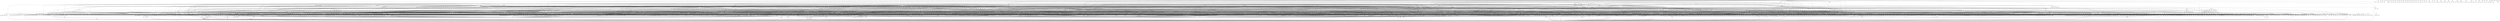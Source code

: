 digraph "" {
f1;
f2;
f3;
f4;
f5;
f6;
f7;
f8;
f9;
f10;
f11;
f12;
f13;
f14;
f15;
f16;
f17;
f18;
f19;
f20;
f21;
f22;
f23;
f24;
f25;
f26;
f27;
f28;
f29;
f30;
f31;
f32;
f33;
f34;
f35;
f36;
f37;
f38;
f39;
f40;
f41;
f42;
f43;
f44;
f45;
f46;
f47;
f48;
f49;
f50;
f51;
f52;
f53;
f54;
f55;
f56;
f57;
f58;
f59;
f60;
f61;
f62;
f63;
f64;
f65;
f66;
f67;
f68;
f69;
f70;
f71;
f72;
f73;
f74;
f75;
f76;
f77;
f78;
f79;
f80;
f81;
f82;
f83;
f84;
f85;
f86;
f87;
f88;
f89;
f90;
f91;
f92;
f93;
f94;
f95;
f96;
f97;
f98;
f99;
f100;
f101;
f102;
f103;
f104;
f105;
f106;
f107;
f108;
f109;
f110;
f111;
f112;
f113;
f114;
f115;
f116;
f117;
f118;
f119;
f120;
f121;
f122;
f123;
f124;
f125;
f126;
f127;
f128;
f129;
f130;
f131;
f132;
f133;
f134;
f135;
f136;
f137;
f138;
f139;
f140;
f141;
f142;
f143;
f144;
f145;
f146;
f147;
f148;
f149;
f150;
f151;
f152;
f153;
f154;
f155;
f156;
f157;
f158;
f159;
f160;
f161;
f162;
f163;
f164;
f165;
f166;
f167;
f168;
f169;
f170;
f171;
f172;
f173;
f174;
f175;
f176;
f177;
f178;
f179;
f180;
f181;
f182;
f183;
f184;
f185;
f186;
f187;
f188;
f189;
f190;
f191;
f192;
f193;
f194;
f195;
f196;
f197;
f198;
f199;
f200;
f201;
f202;
f203;
f204;
f205;
f206;
f207;
f208;
f209;
f210;
f211;
f212;
f213;
f214;
f215;
f216;
f217;
f218;
f219;
f220;
f221;
f222;
f223;
f224;
f225;
f226;
f227;
f228;
f229;
f230;
f231;
f232;
f233;
f234;
f235;
f236;
f237;
f238;
f239;
f240;
f241;
f242;
f243;
f244;
f245;
f246;
f247;
f248;
f249;
f250;
f251;
f252;
f253;
f254;
f255;
f256;
f257;
f258;
f259;
f260;
f261;
f262;
f263;
f264;
f265;
f266;
f267;
f268;
f269;
f270;
f271;
f272;
f273;
f274;
f275;
f276;
f277;
f278;
f279;
f280;
f281;
f282;
f283;
f284;
f285;
f286;
f287;
f288;
f289;
f290;
f291;
f292;
f293;
f294;
f295;
f296;
f297;
f298;
f299;
f300;
f301;
f302;
f303;
f304;
f305;
f306;
f307;
f308;
f309;
f310;
f311;
f312;
f313;
f314;
f315;
f316;
f317;
f318;
f319;
f320;
f321;
f322;
f323;
f324;
f325;
f326;
f327;
f328;
f329;
f330;
f331;
f332;
f333;
f334;
f335;
f336;
f337;
f338;
f339;
f340;
f341;
f342;
f343;
f344;
f345;
f346;
f347;
f348;
f349;
f350;
f351;
f352;
f353;
f354;
f355;
f356;
f357;
f358;
f359;
f360;
f361;
f362;
f363;
f364;
f365;
f366;
f367;
f368;
f369;
f370;
f371;
f372;
f373;
f374;
f375;
f376;
f377;
f378;
f379;
f380;
f381;
f382;
f383;
f384;
f385;
f386;
f387;
f388;
f389;
f390;
f391;
f392;
f393;
f394;
f395;
f396;
f397;
f398;
f399;
f400;
f401;
f402;
f403;
f404;
f405;
f406;
f407;
f408;
f409;
f410;
f411;
f412;
f413;
f414;
f415;
f416;
f417;
f418;
f419;
f420;
f421;
f422;
f423;
f424;
f425;
f426;
f427;
f428;
f429;
f430;
f431;
f432;
f433;
f434;
f435;
f436;
f437;
f438;
f439;
f440;
f441;
f442;
f443;
f444;
f445;
f446;
f447;
f448;
f449;
f450;
f451;
f452;
f453;
f454;
f455;
f456;
f457;
f458;
f459;
f460;
f461;
f462;
f463;
f464;
f465;
f466;
f467;
f468;
f469;
f470;
f471;
f472;
f473;
f474;
f475;
f476;
f477;
f478;
f479;
f480;
f481;
f482;
f483;
f484;
f485;
f486;
f487;
f488;
f489;
f490;
f491;
f492;
f493;
f494;
f495;
f496;
f497;
f498;
f499;
f500;
f501;
f502;
f503;
f504;
f505;
f506;
f507;
f508;
f509;
f510;
f511;
f512;
f513;
f514;
f515;
f516;
f517;
f518;
f519;
f520;
f521;
f522;
f523;
f524;
f525;
f526;
f527;
f528;
f529;
f530;
f531;
f532;
f533;
f534;
f535;
f536;
f537;
f538;
f539;
f540;
f541;
f542;
f543;
f544;
f545;
f546;
f547;
f548;
f549;
f550;
f551;
f552;
f553;
f554;
f555;
f556;
f557;
f558;
f559;
f560;
f561;
f562;
f563;
f564;
f565;
f566;
f567;
f568;
f569;
f570;
f571;
f572;
f573;
f574;
f575;
f576;
f577;
f578;
f579;
f580;
f581;
f582;
f583;
f584;
f585;
f586;
f587;
f588;
f589;
f590;
f591;
f592;
f593;
f594;
f595;
f596;
f597;
f598;
f599;
f600;
f601;
f602;
f603;
f604;
f605;
f606;
f607;
f608;
f609;
f610;
f611;
f612;
f613;
f614;
f615;
f616;
f617;
f618;
f619;
f620;
f621;
f622;
f623;
f624;
f625;
f626;
f627;
f628;
f629;
f630;
f631;
f632;
f633;
f634;
f635;
f636;
f637;
f638;
f639;
f640;
f641;
f642;
f643;
f644;
f645;
f646;
f647;
f648;
f649;
f650;
f651;
f652;
f653;
f654;
f655;
f656;
f657;
f658;
f659;
f660;
f661;
f662;
f663;
f664;
f665;
f666;
f667;
f668;
f669;
f670;
f671;
f672;
f673;
f674;
f675;
f676;
f677;
f678;
f679;
f680;
f681;
f682;
f683;
f684;
f685;
f686;
f687;
f688;
f689;
f690;
f691;
f692;
f693;
f694;
f695;
f696;
f697;
f698;
f699;
f700;
f701;
f702;
f703;
f704;
f705;
f706;
f707;
f708;
f709;
f710;
f711;
f712;
f713;
f714;
f715;
f716;
f717;
f718;
f719;
f720;
f721;
f722;
f723;
f724;
f725;
f726;
f727;
f728;
f729;
f730;
f731;
f732;
f733;
f734;
f735;
f736;
f737;
f738;
f739;
f740;
f741;
f742;
f743;
f744;
f745;
f746;
f747;
f748;
f749;
f750;
f751;
f752;
f753;
f754;
f755;
f756;
f757;
f758;
f759;
f760;
f761;
f762;
f763;
f764;
f765;
f766;
f767;
f768;
f769;
f770;
f771;
f772;
f773;
f774;
f775;
f776;
f777;
f778;
f779;
f780;
f781;
f782;
f783;
f784;
f785;
f786;
f787;
f788;
f789;
f790;
f791;
f792;
f793;
f794;
f795;
f796;
f797;
f798;
f799;
f800;
f801;
f802;
f803;
f804;
f805;
f806;
f807;
f808;
f809;
f810;
f811;
f812;
f813;
f814;
f815;
f816;
f817;
f818;
f819;
f820;
f821;
f822;
f823;
f824;
f825;
f826;
f827;
f828;
f829;
f830;
f831;
f832;
f833;
f834;
f835;
f836;
f837;
f838;
f839;
f840;
f841;
f842;
f843;
f844;
f845;
f846;
f847;
f848;
f849;
f850;
f851;
f852;
f853;
f854;
f855;
f856;
f857;
f858;
f859;
f860;
f861;
f862;
f863;
f864;
f865;
f866;
f867;
f868;
f869;
f870;
f871;
f872;
f873;
f874;
f875;
f876;
f877;
f878;
f879;
f880;
f881;
f882;
f883;
f884;
f885;
f886;
f887;
f888;
f889;
f890;
f891;
f892;
f893;
f894;
f895;
f896;
f897;
f898;
f899;
f900;
f901;
f902;
f903;
f904;
f905;
f906;
f907;
f908;
f909;
f910;
f911;
f912;
f913;
f914;
f915;
f916;
f917;
f918;
f919;
f920;
f921;
f922;
f923;
f924;
f925;
f926;
f927;
f928;
f929;
f930;
f931;
f932;
f933;
f934;
f935;
f936;
f937;
f938;
f939;
f940;
f941;
f942;
f943;
f944;
f945;
f946;
f947;
f948;
f949;
f950;
f951;
f952;
f953;
f954;
f955;
f956;
f957;
f958;
f959;
f960;
f961;
f962;
f963;
f964;
f965;
f966;
f967;
f968;
f969;
f970;
f971;
f972;
f973;
f974;
f975;
f976;
f977;
f978;
f979;
f980;
f981;
f982;
f983;
f984;
f985;
f986;
f987;
f988;
f989;
f990;
f991;
f992;
f993;
f994;
f995;
f996;
f997;
f998;
f999;
f1000;
f1001;
f1002;
f1003;
f1004;
f1005;
f1006;
f1007;
f1008;
f1009;
f1010;
f1011;
f1012;
f1013;
f1014;
f1015;
f1016;
f1017;
f1018;
f1019;
f1020;
f1021;
f1022;
f1023;
f1024;
f1025;
f1026;
f1027;
f1028;
f1029;
f1030;
f1031;
f1032;
f1033;
f1034;
f1035;
f1036;
f1037;
f1038;
f1039;
f1040;
f1041;
f1042;
f1043;
f1044;
f1045;
f1046;
f1047;
f1048;
f1049;
f1050;
f1051;
f1052;
f1053;
f1054;
f1055;
f1056;
f1057;
f1058;
f1059;
f1060;
f1061;
f1062;
f1063;
f1064;
f1065;
f1066;
f1067;
f1068;
f1069;
f1070;
f1071;
f1072;
f1073;
f1074;
f1075;
f1076;
f1077;
f1078;
f1079;
f1080;
f1081;
f1082;
f1083;
f1084;
f1085;
f1086;
f1087;
f1088;
f1089;
f1090;
f1091;
f1092;
f1093;
f1094;
f1095;
f1096;
f1097;
f1098;
f1099;
f1100;
f1101;
f1102;
f1103;
f1104;
f1105;
f1106;
f1107;
f1108;
f1109;
f1110;
f1111;
f1112;
f1113;
f1114;
f1115;
f1116;
f1117;
f1118;
f1119;
f1120;
f1121;
f1122;
f1123;
f1124;
f1125;
f1126;
f1127;
f1128;
f1129;
f1130;
f1131;
f1132;
f1133;
f1134;
f1135;
f1136;
f1137;
f1138;
f1139;
f1140;
f1141;
f1142;
f1143;
f1144;
f1145;
f1146;
f1147;
f1148;
f1149;
f1150;
f1151;
f1152;
f1153;
f1154;
f1155;
f1156;
f1157;
f1158;
f1159;
f1160;
f1161;
f1162;
f1163;
f1164;
f1165;
f1166;
f1167;
f1168;
f1169;
f1170;
f1171;
f1172;
f1173;
f1174;
f1175;
f1176;
f1177;
f1178;
f1179;
f1180;
f1181;
f1182;
f1183;
f1184;
f1185;
f1186;
f1187;
f1188;
f1189;
f1190;
f1191;
f1192;
f1193;
f1194;
f1195;
f1196;
f1197;
f1198;
f1199;
f1200;
f1201;
f1202;
f1203;
f1204;
f1205;
f1206;
f1207;
f1208;
f1209;
f1210;
f1211;
f1212;
f1213;
f1214;
f1215;
f1216;
f1217;
f1218;
f1219;
f1220;
f1221;
f1222;
f1223;
f1224;
f1225;
f1226;
f1227;
f1228;
f1229;
f1230;
f1231;
f1232;
f1233;
f1234;
f1235;
f1236;
f1237;
f1238;
f1239;
f1240;
f1241;
f1242;
f1243;
f1244;
f1245;
f1246;
f1247;
f1248;
f1249;
f1250;
f1251;
f1252;
f1253;
f1254;
f1255;
f1256;
f1257;
f1258;
f1259;
f1260;
f1261;
f1262;
f1263;
f1264;
f1265;
f1266;
f1267;
f1268;
f1269;
f1270;
f1271;
f1272;
f1273;
f1274;
f1275;
f1276;
f1277;
f1278;
f1279;
f1280;
f1281;
f1282;
f1283;
f1284;
f1285;
f1286;
f1287;
f1288;
f1289;
f1290;
f1291;
f1292;
f1293;
f1294;
f1295;
f1296;
f1297;
f1298;
f1299;
f1300;
f1301;
f1302;
f1303;
f1304;
f1305;
f1306;
f1307;
f1308;
f1309;
f1310;
f1311;
f1312;
f1313;
f1314;
f1315;
f1316;
f1317;
f1318;
f1319;
f1320;
f1321;
f1322;
f1323;
f1324;
f1325;
f1326;
f1327;
f1328;
f1329;
f1330;
f1331;
f1332;
f1333;
f1334;
f1335;
f1336;
f1337;
f1338;
f1339;
f1340;
f1341;
f1342;
f1343;
f1344;
f1345;
f1346;
f1347;
f1348;
f1349;
f1350;
f1351;
f1352;
f1353;
f1354;
f1355;
f1356;
f1357;
f1358;
f1359;
f1360;
f1361;
f1362;
f1363;
f1364;
f1365;
f1366;
f1367;
f1368;
f1369;
f1370;
f1371;
f1372;
f1373;
f1374;
f1375;
f1376;
f1377;
f1378;
f1379;
f1380;
f1381;
f1382;
f1383;
f1384;
f1385;
f1386;
f1387;
f1388;
f1389;
f1390;
f1391;
f1392;
f1393;
f1394;
f1395;
f1396;
f1397;
f1398;
f1399;
f1400;
f1401;
f1402;
f1403;
f1404;
f1405;
f1406;
f1407;
f1408;
f1409;
f1410;
f1411;
f1412;
f1413;
f1414;
f1415;
f1416;
f1417;
f1418;
f1419;
f1420;
f1421;
f1422;
f1423;
f1424;
f1425;
f1426;
f1427;
f1428;
f1429;
f1430;
f1431;
f1432;
f1433;
f1434;
f1435;
f1436;
f1437;
f1438;
f1439;
f1440;
f1441;
f1442;
f1443;
f1444;
f1445;
f1446;
f1447;
f1448;
f1449;
f1450;
f1451;
f1452;
f1453;
f1454;
f1455;
f1456;
f1457;
f1458;
f1459;
f1460;
f1461;
f1462;
f1463;
f1464;
f1465;
f1466;
f1467;
f1468;
f1469;
f1470;
f1471;
f1472;
f1473;
f1474;
f1475;
f1476;
f1477;
f1478;
f1479;
f1480;
f1481;
f1482;
f1483;
f1484;
f1485;
f1486;
f1487;
f1488;
f1489;
f1490;
f1491;
f1492;
f1493;
f1494;
f1495;
f1496;
f1497;
f1498;
f1499;
f1500;
f1501;
f1502;
f1503;
f1504;
f1505;
f1506;
f1507;
f1508;
f1509;
f1510;
f1511;
f1512;
f1513;
f1514;
f1515;
f1516;
f1517;
f1518;
f1519;
f1520;
f1521;
f1522;
f1523;
f1524;
f1525;
f1526;
f1527;
f1528;
f1529;
f1530;
f1531;
f1532;
f1533;
f1534;
f1535;
f1536;
f1537;
f1538;
f1539;
f1540;
f1541;
f1542;
f1543;
f1544;
f1545;
f1546;
f1547;
f1548;
f1549;
f1550;
f1551;
f1552;
f1553;
f1554;
f1555;
f1556;
f1557;
f1558;
f1559;
f1560;
f1561;
f1562;
f1563;
f1564;
f1565;
f1566;
f1567;
f1568;
f1569;
f1570;
f1571;
f1572;
f1573;
f1574;
f1575;
f1576;
f1577;
f1578;
f1579;
f1580;
f1581;
f1582;
f1583;
f1584;
f1585;
f1586;
f1587;
f1588;
f1589;
f1590;
f1591;
f1592;
f1593;
f1594;
f1595;
f1596;
f1597;
f1598;
f1599;
f1600;
f1601;
f1602;
f1603;
f1604;
f1605;
f1606;
f1607;
f1608;
f1609;
f1610;
f1611;
f1612;
f1613;
f1614;
f1615;
f1616;
f1617;
f1618;
f1619;
f1620;
f1621;
f1622;
f1623;
f1624;
f1625;
f1626;
f1627;
f1628;
f1629;
f1630;
f1631;
f1632;
f1633;
f1634;
f1635;
f1636;
f1637;
f1638;
f1639;
f1640;
f1641;
f1642;
f1643;
f1644;
f1645;
f1646;
f1647;
f1648;
f1649;
f1650;
f1651;
f1652;
f1653;
f1654;
f1655;
f1656;
f1657;
f1658;
f1659;
f1660;
f1661;
f1662;
f1663;
f1664;
f1665;
f1666;
f1667;
f1668;
f1669;
f1670;
f1671;
f1672;
f1673;
f1674;
f1675;
f1676;
f1677;
f1678;
f1679;
f1680;
f1681;
f1682;
f1683;
f1684;
f1685;
f1686;
f1687;
f1688;
f1689;
f1690;
f1691;
f1692;
f1693;
f1694;
f1695;
f1696;
f1697;
f1698;
f1699;
f1700;
f1701;
f1702;
f1703;
f1704;
f1705;
f1706;
f1707;
f1708;
f1709;
f1710;
f1711;
f1712;
f1713;
f1714;
f1715;
f1716;
f1717;
f1718;
f1719;
f1720;
f1721;
f1722;
f1723;
f1724;
f1725;
f1726;
f1727;
f1728;
f1729;
f1730;
f1731;
f1732;
f1733;
f1734;
f1735;
f1736;
f1737;
f1738;
f1739;
f1740;
f1741;
f1742;
f1743;
f1744;
f1745;
f1746;
f1747;
f1748;
f1749;
f1750;
f1751;
f1752;
f1753;
f1754;
f1755;
f1756;
f1757;
f1758;
f1759;
f1760;
f1761;
f1762;
f1763;
f1764;
f1765;
f1766;
f1767;
f1768;
f1769;
f1770;
f1771;
f1772;
f1773;
f1774;
f1775;
f1776;
f1777;
f1778;
f1779;
f1780;
f1781;
f1782;
f1783;
f1784;
f1785;
f1786;
f1787;
f1788;
f1789;
f1790;
f1791;
f1792;
f1793;
f1794;
f1795;
f1796;
f1797;
f1798;
f1799;
f1800;
f1801;
f1802;
f1803;
f1804;
f1805;
f1806;
f1807;
f1808;
f1809;
f1810;
f1811;
f1812;
f1813;
f1814;
f1815;
f1816;
f1817;
f1818;
f1819;
f1820;
f1821;
f1822;
f1823;
f1824;
f1825;
f1826;
f1827;
f1828;
f1829;
f1830;
f1831;
f1832;
f1833;
f1834;
f1835;
f1836;
f1837;
f1838;
f1839;
f1840;
f1841;
f1842;
f1843;
f1844;
f1845;
f1846;
f1847;
f1848;
f1849;
f1850;
f1851;
f1852;
f1853;
f1854;
f1855;
f1856;
f1857;
f1858;
f1859;
f1860;
f1861;
f1862;
f1863;
f1864;
f1865;
f1866;
f1867;
f1868;
f1869;
f1870;
f1871;
f1872;
f1873;
f1874;
f1875;
f1876;
f1877;
f1878;
f1879;
f1880;
f1881;
f1882;
f1883;
f1884;
f1885;
f1886;
f1887;
f1888;
f1889;
f1890;
f1891;
f1892;
f1893;
f1894;
f1895;
f1896;
f1897;
f1898;
f1899;
f1900;
f1901;
f1902;
f1903;
f1904;
f1905;
f1906;
f1907;
f1908;
f1909;
f1910;
f1911;
f1912;
f1913;
f1914;
f1915;
f1916;
f1917;
f1918;
f1919;
f1920;
f1921;
f1922;
f1923;
f1924;
f1925;
f1926;
f1927;
f1928;
f1929;
f1930;
f1931;
f1932;
f1933;
f1934;
f1935;
f1936;
f1937;
f1938;
f1939;
f1940;
f1941;
f1942;
f1943;
f1944;
f1945;
f1946;
f1947;
f1948;
f1949;
f1950;
f1951;
f1952;
f1953;
f1954;
f1955;
f1956;
f1957;
f1958;
f1959;
f1960;
f1961;
f1962;
f1963;
f1964;
f1965;
f1966;
f1967;
f1968;
f1969;
f1970;
f1971;
f1972;
f1973;
f1974;
f1975;
f1976;
f1977;
f1978;
f1979;
f1980;
f1981;
f1982;
f1983;
f1984;
f1985;
f1986;
f1987;
f1988;
f1989;
f1990;
f1991;
f1992;
f1993;
f1994;
f1995;
f1996;
f1997;
f1998;
f1999;
f2000;
f2001;
f2002;
f2003;
f2004;
f2005;
f2006;
f2007;
f2008;
f2009;
f2010;
f2011;
f2012;
f2013;
f2014;
f2015;
f2016;
f2017;
f2018;
f2019;
f2020;
f2021;
f2022;
f2023;
f2024;
f2025;
f2026;
f2027;
f2028;
f2029;
f2030;
f2031;
f2032;
f2033;
f2034;
f2035;
f2036;
f2037;
f2038;
f2039;
f2040;
f2041;
f2042;
f2043;
f2044;
f2045;
f2046;
f2047;
f2048;
f2049;
f2050;
f2051;
f2052;
f2053;
f2054;
f2055;
f2056;
f2057;
f2058;
f2059;
f2060;
f2061;
f2062;
f2063;
f2064;
f2065;
f2066;
f2067;
f2068;
f2069;
f2070;
f2071;
f2072;
f2073;
f2074;
f2075;
f2076;
f2077;
f2078;
f2079;
f2080;
f2081;
f2082;
f2083;
f2084;
f2085;
f2086;
f2087;
f2088;
f2089;
f2090;
f2091;
f2092;
f2093;
f2094;
f2095;
f2096;
f2097;
f2098;
f2099;
f2100;
f2101;
f2102;
f2103;
f2104;
f2105;
f2106;
f2107;
f2108;
f2109;
f2110;
f2111;
f2112;
f2113;
f2114;
f1 -> f2;
f1 -> f3;
f1 -> f4;
f1 -> f25;
f1 -> f26;
f1 -> f27;
f1 -> f63;
f1 -> f95;
f1 -> f96;
f1 -> f97;
f1 -> f227;
f1 -> f232;
f1 -> f149;
f1 -> f217;
f1 -> f239;
f1 -> f244;
f1 -> f40;
f1 -> f278;
f1 -> f289;
f1 -> f308;
f1 -> f309;
f1 -> f128;
f1 -> f330;
f1 -> f434;
f1 -> f435;
f1 -> f444;
f1 -> f454;
f1 -> f7;
f1 -> f245;
f1 -> f459;
f1 -> f460;
f1 -> f461;
f1 -> f462;
f1 -> f463;
f1 -> f464;
f1 -> f465;
f1 -> f466;
f1 -> f467;
f1 -> f13;
f1 -> f468;
f1 -> f24;
f1 -> f12;
f1 -> f762;
f1 -> f763;
f1 -> f764;
f1 -> f765;
f1 -> f881;
f1 -> f882;
f1 -> f982;
f1 -> f983;
f1 -> f984;
f1 -> f985;
f1 -> f28;
f1 -> f987;
f1 -> f988;
f1 -> f989;
f1 -> f293;
f1 -> f257;
f1 -> f438;
f1 -> f583;
f1 -> f1017;
f1 -> f1044;
f1 -> f219;
f1 -> f45;
f1 -> f1045;
f1 -> f1046;
f1 -> f1047;
f1 -> f1048;
f1 -> f243;
f1 -> f1049;
f1 -> f1050;
f1 -> f1051;
f1 -> f1052;
f1 -> f1053;
f1 -> f1054;
f1 -> f1055;
f1 -> f1056;
f1 -> f1057;
f1 -> f991;
f1 -> f1261;
f1 -> f1262;
f1 -> f1269;
f1 -> f1270;
f1 -> f1271;
f1 -> f1263;
f1 -> f524;
f1 -> f835;
f1 -> f67;
f1 -> f1285;
f1 -> f484;
f1 -> f783;
f1 -> f1291;
f1 -> f1292;
f1 -> f100;
f1 -> f283;
f1 -> f1309;
f1 -> f79;
f1 -> f300;
f1 -> f1328;
f1 -> f378;
f1 -> f1387;
f1 -> f1402;
f1 -> f1408;
f1 -> f1409;
f1 -> f1411;
f1 -> f1412;
f1 -> f1005;
f1 -> f399;
f1 -> f417;
f1 -> f1436;
f1 -> f1437;
f1 -> f38;
f1 -> f1438;
f1 -> f412;
f1 -> f1439;
f1 -> f1440;
f1 -> f1453;
f1 -> f1478;
f1 -> f1479;
f1 -> f472;
f1 -> f1474;
f1 -> f1457;
f1 -> f1500;
f1 -> f1501;
f1 -> f1502;
f1 -> f1503;
f1 -> f548;
f1 -> f1515;
f1 -> f1516;
f1 -> f1549;
f1 -> f1550;
f1 -> f1623;
f1 -> f1624;
f1 -> f198;
f1 -> f361;
f1 -> f1632;
f1 -> f1678;
f1 -> f1679;
f1 -> f1680;
f1 -> f1681;
f1 -> f1955;
f1 -> f1471;
f5 -> f6;
f5 -> f7;
f5 -> f4;
f8 -> f9;
f8 -> f10;
f11 -> f12;
f11 -> f7;
f11 -> f13;
f11 -> f43;
f11 -> f22;
f11 -> f23;
f11 -> f44;
f11 -> f45;
f11 -> f46;
f11 -> f47;
f11 -> f48;
f11 -> f49;
f11 -> f50;
f11 -> f51;
f11 -> f52;
f11 -> f53;
f11 -> f54;
f11 -> f55;
f11 -> f56;
f11 -> f24;
f11 -> f57;
f11 -> f58;
f11 -> f59;
f11 -> f60;
f11 -> f61;
f11 -> f62;
f11 -> f219;
f11 -> f217;
f11 -> f255;
f11 -> f997;
f11 -> f232;
f11 -> f149;
f11 -> f243;
f11 -> f245;
f11 -> f38;
f11 -> f416;
f11 -> f1002;
f11 -> f1085;
f11 -> f1086;
f11 -> f1087;
f11 -> f4;
f11 -> f1088;
f11 -> f1275;
f11 -> f1276;
f11 -> f1278;
f11 -> f980;
f11 -> f1316;
f11 -> f1005;
f11 -> f678;
f11 -> f783;
f11 -> f329;
f11 -> f40;
f11 -> f1321;
f11 -> f14;
f11 -> f583;
f11 -> f439;
f11 -> f257;
f11 -> f1322;
f11 -> f1323;
f11 -> f1347;
f11 -> f227;
f11 -> f1360;
f11 -> f1361;
f11 -> f1425;
f11 -> f300;
f11 -> f25;
f11 -> f1908;
f14 -> f15;
f14 -> f16;
f14 -> f17;
f14 -> f18;
f14 -> f19;
f14 -> f20;
f14 -> f21;
f14 -> f22;
f14 -> f23;
f14 -> f24;
f14 -> f31;
f14 -> f32;
f14 -> f33;
f14 -> f34;
f14 -> f35;
f14 -> f36;
f14 -> f37;
f14 -> f38;
f14 -> f39;
f14 -> f40;
f14 -> f41;
f14 -> f42;
f14 -> f28;
f14 -> f335;
f14 -> f997;
f14 -> f243;
f14 -> f1084;
f14 -> f449;
f14 -> f1267;
f14 -> f292;
f14 -> f293;
f14 -> f1268;
f14 -> f1272;
f14 -> f1273;
f14 -> f1274;
f14 -> f1278;
f14 -> f1279;
f14 -> f1280;
f14 -> f1281;
f14 -> f1282;
f14 -> f1283;
f14 -> f1284;
f14 -> f1286;
f14 -> f1287;
f14 -> f1288;
f14 -> f1289;
f14 -> f1290;
f14 -> f1301;
f14 -> f245;
f14 -> f1295;
f14 -> f7;
f14 -> f232;
f14 -> f149;
f14 -> f257;
f14 -> f419;
f14 -> f1305;
f14 -> f623;
f14 -> f1306;
f14 -> f1307;
f14 -> f1308;
f14 -> f25;
f14 -> f1310;
f14 -> f1311;
f14 -> f438;
f14 -> f1312;
f14 -> f1317;
f14 -> f1318;
f14 -> f481;
f14 -> f646;
f14 -> f328;
f14 -> f1331;
f14 -> f1332;
f14 -> f441;
f14 -> f1036;
f14 -> f1345;
f14 -> f1346;
f14 -> f12;
f14 -> f283;
f14 -> f607;
f14 -> f1349;
f14 -> f1350;
f14 -> f1351;
f14 -> f1352;
f14 -> f1353;
f14 -> f1384;
f14 -> f1385;
f14 -> f1389;
f14 -> f219;
f14 -> f1392;
f14 -> f1393;
f14 -> f148;
f14 -> f1302;
f14 -> f1394;
f14 -> f1398;
f14 -> f1399;
f14 -> f1400;
f14 -> f420;
f14 -> f1401;
f14 -> f1407;
f14 -> f1426;
f14 -> f1427;
f14 -> f1428;
f14 -> f1429;
f14 -> f340;
f14 -> f330;
f14 -> f783;
f14 -> f300;
f14 -> f1442;
f14 -> f448;
f14 -> f53;
f14 -> f444;
f14 -> f1447;
f14 -> f1451;
f14 -> f1452;
f14 -> f1303;
f14 -> f1907;
f14 -> f45;
f14 -> f1909;
f14 -> f1910;
f14 -> f54;
f14 -> f1670;
f14 -> f1987;
f14 -> f1988;
f14 -> f169;
f14 -> f55;
f14 -> f385;
f14 -> f6;
f28 -> f29;
f28 -> f30;
f28 -> f330;
f28 -> f54;
f28 -> f12;
f28 -> f7;
f28 -> f38;
f28 -> f1263;
f28 -> f232;
f28 -> f149;
f28 -> f67;
f28 -> f245;
f28 -> f1293;
f28 -> f219;
f28 -> f1294;
f28 -> f1292;
f28 -> f1079;
f28 -> f6;
f28 -> f250;
f28 -> f25;
f28 -> f1337;
f28 -> f1338;
f28 -> f1340;
f28 -> f1275;
f28 -> f227;
f28 -> f1347;
f28 -> f678;
f28 -> f1357;
f28 -> f1358;
f28 -> f419;
f28 -> f328;
f28 -> f1410;
f28 -> f1418;
f28 -> f434;
f28 -> f1432;
f28 -> f1433;
f28 -> f356;
f29 -> f991;
f29 -> f293;
f29 -> f435;
f29 -> f992;
f29 -> f993;
f29 -> f994;
f39 -> f810;
f39 -> f903;
f39 -> f904;
f39 -> f905;
f45 -> f1039;
f45 -> f54;
f45 -> f1040;
f45 -> f1041;
f45 -> f45;
f45 -> f123;
f45 -> f1042;
f45 -> f13;
f45 -> f293;
f45 -> f1043;
f45 -> f7;
f63 -> f7;
f64 -> f65;
f64 -> f66;
f64 -> f7;
f64 -> f67;
f64 -> f68;
f64 -> f69;
f64 -> f70;
f64 -> f71;
f64 -> f72;
f64 -> f73;
f64 -> f4;
f64 -> f74;
f64 -> f75;
f64 -> f76;
f64 -> f77;
f78 -> f79;
f78 -> f65;
f78 -> f6;
f78 -> f38;
f78 -> f80;
f78 -> f81;
f82 -> f78;
f82 -> f83;
f84 -> f78;
f85 -> f64;
f85 -> f86;
f85 -> f222;
f85 -> f278;
f85 -> f96;
f85 -> f284;
f85 -> f285;
f87 -> f86;
f87 -> f64;
f87 -> f210;
f87 -> f211;
f87 -> f24;
f87 -> f233;
f87 -> f219;
f87 -> f232;
f87 -> f102;
f87 -> f249;
f87 -> f245;
f87 -> f250;
f87 -> f1921;
f88 -> f89;
f90 -> f91;
f90 -> f38;
f90 -> f12;
f90 -> f92;
f90 -> f93;
f90 -> f94;
f91 -> f2087;
f91 -> f1093;
f91 -> f1324;
f91 -> f1327;
f98 -> f99;
f98 -> f100;
f98 -> f90;
f98 -> f38;
f98 -> f101;
f98 -> f102;
f98 -> f7;
f98 -> f24;
f99 -> f99;
f99 -> f1485;
f100 -> f663;
f103 -> f104;
f103 -> f98;
f103 -> f99;
f103 -> f90;
f103 -> f38;
f103 -> f105;
f103 -> f79;
f103 -> f106;
f103 -> f107;
f103 -> f108;
f103 -> f109;
f103 -> f110;
f103 -> f111;
f103 -> f145;
f103 -> f146;
f103 -> f147;
f103 -> f148;
f103 -> f149;
f103 -> f24;
f103 -> f212;
f103 -> f234;
f103 -> f235;
f103 -> f236;
f103 -> f229;
f103 -> f237;
f103 -> f238;
f103 -> f240;
f103 -> f228;
f103 -> f217;
f103 -> f241;
f103 -> f242;
f103 -> f243;
f103 -> f244;
f103 -> f245;
f103 -> f246;
f103 -> f247;
f103 -> f248;
f103 -> f232;
f103 -> f268;
f103 -> f7;
f103 -> f100;
f103 -> f269;
f103 -> f3;
f103 -> f270;
f103 -> f271;
f103 -> f272;
f103 -> f273;
f103 -> f274;
f103 -> f275;
f103 -> f276;
f103 -> f281;
f103 -> f282;
f103 -> f102;
f103 -> f283;
f103 -> f250;
f103 -> f1480;
f112 -> f67;
f112 -> f79;
f112 -> f113;
f112 -> f114;
f112 -> f115;
f112 -> f116;
f112 -> f45;
f112 -> f46;
f112 -> f117;
f112 -> f118;
f112 -> f119;
f112 -> f120;
f112 -> f121;
f112 -> f49;
f112 -> f122;
f112 -> f123;
f112 -> f124;
f112 -> f125;
f112 -> f126;
f112 -> f127;
f112 -> f128;
f112 -> f129;
f112 -> f130;
f112 -> f131;
f112 -> f132;
f112 -> f133;
f112 -> f54;
f112 -> f134;
f112 -> f52;
f112 -> f135;
f112 -> f136;
f112 -> f137;
f112 -> f55;
f112 -> f95;
f112 -> f138;
f112 -> f139;
f112 -> f140;
f112 -> f141;
f112 -> f62;
f112 -> f142;
f112 -> f143;
f112 -> f144;
f112 -> f112;
f128 -> f245;
f128 -> f330;
f128 -> f1362;
f128 -> f1363;
f128 -> f47;
f128 -> f1364;
f128 -> f169;
f128 -> f1365;
f128 -> f637;
f150 -> f151;
f150 -> f152;
f150 -> f153;
f150 -> f47;
f150 -> f154;
f150 -> f155;
f150 -> f156;
f150 -> f157;
f150 -> f158;
f150 -> f159;
f150 -> f95;
f150 -> f160;
f150 -> f161;
f150 -> f162;
f150 -> f163;
f150 -> f164;
f150 -> f165;
f150 -> f166;
f150 -> f167;
f150 -> f168;
f150 -> f150;
f150 -> f169;
f150 -> f170;
f150 -> f171;
f150 -> f172;
f150 -> f173;
f150 -> f174;
f150 -> f175;
f150 -> f176;
f150 -> f177;
f150 -> f178;
f150 -> f179;
f150 -> f180;
f150 -> f102;
f150 -> f181;
f150 -> f182;
f150 -> f183;
f150 -> f184;
f150 -> f185;
f150 -> f186;
f150 -> f187;
f150 -> f188;
f150 -> f189;
f150 -> f190;
f150 -> f24;
f150 -> f191;
f192 -> f193;
f194 -> f195;
f194 -> f196;
f194 -> f79;
f194 -> f197;
f194 -> f38;
f194 -> f24;
f194 -> f198;
f194 -> f199;
f194 -> f200;
f194 -> f201;
f194 -> f202;
f194 -> f203;
f204 -> f205;
f206 -> f207;
f206 -> f1632;
f206 -> f1637;
f208 -> f209;
f208 -> f40;
f208 -> f158;
f208 -> f251;
f208 -> f252;
f208 -> f253;
f213 -> f198;
f213 -> f214;
f213 -> f215;
f213 -> f216;
f213 -> f217;
f213 -> f213;
f213 -> f1922;
f213 -> f1923;
f213 -> f57;
f218 -> f219;
f218 -> f198;
f218 -> f220;
f218 -> f221;
f218 -> f216;
f218 -> f217;
f218 -> f218;
f218 -> f228;
f218 -> f229;
f218 -> f230;
f218 -> f231;
f218 -> f24;
f218 -> f234;
f218 -> f235;
f223 -> f224;
f223 -> f24;
f223 -> f277;
f223 -> f288;
f225 -> f226;
f225 -> f1487;
f225 -> f38;
f254 -> f255;
f254 -> f254;
f254 -> f252;
f254 -> f256;
f254 -> f257;
f254 -> f7;
f254 -> f258;
f254 -> f164;
f254 -> f79;
f254 -> f259;
f254 -> f219;
f254 -> f260;
f254 -> f261;
f254 -> f262;
f254 -> f245;
f254 -> f263;
f254 -> f264;
f254 -> f95;
f254 -> f265;
f254 -> f266;
f254 -> f267;
f278 -> f217;
f278 -> f279;
f278 -> f280;
f283 -> f662;
f286 -> f245;
f286 -> f287;
f286 -> f2;
f286 -> f3;
f290 -> f53;
f290 -> f291;
f290 -> f292;
f290 -> f293;
f290 -> f304;
f290 -> f305;
f290 -> f306;
f290 -> f307;
f290 -> f310;
f290 -> f283;
f290 -> f102;
f290 -> f311;
f290 -> f312;
f290 -> f313;
f290 -> f314;
f290 -> f315;
f290 -> f7;
f290 -> f232;
f290 -> f316;
f290 -> f41;
f290 -> f449;
f290 -> f446;
f290 -> f245;
f290 -> f148;
f290 -> f471;
f290 -> f472;
f290 -> f469;
f290 -> f149;
f290 -> f473;
f290 -> f474;
f290 -> f475;
f290 -> f476;
f290 -> f477;
f290 -> f478;
f290 -> f479;
f290 -> f480;
f290 -> f330;
f290 -> f766;
f290 -> f582;
f290 -> f592;
f290 -> f593;
f290 -> f77;
f290 -> f578;
f290 -> f767;
f290 -> f768;
f290 -> f481;
f290 -> f14;
f290 -> f987;
f290 -> f1000;
f290 -> f996;
f290 -> f1001;
f290 -> f434;
f290 -> f995;
f290 -> f997;
f290 -> f219;
f290 -> f1002;
f290 -> f1003;
f290 -> f28;
f290 -> f356;
f290 -> f1004;
f290 -> f1005;
f290 -> f1006;
f290 -> f419;
f290 -> f1007;
f290 -> f1008;
f290 -> f1009;
f290 -> f604;
f290 -> f1010;
f290 -> f1011;
f290 -> f1012;
f290 -> f678;
f290 -> f11;
f290 -> f1013;
f290 -> f992;
f290 -> f1298;
f290 -> f25;
f290 -> f1299;
f290 -> f257;
f290 -> f13;
f290 -> f38;
f290 -> f1300;
f290 -> f1292;
f290 -> f414;
f290 -> f12;
f290 -> f1036;
f290 -> f1671;
f290 -> f1672;
f290 -> f1673;
f290 -> f1399;
f290 -> f1363;
f290 -> f1674;
f290 -> f1675;
f290 -> f55;
f290 -> f1471;
f290 -> f628;
f290 -> f1285;
f290 -> f57;
f290 -> f379;
f290 -> f381;
f290 -> f2090;
f290 -> f2091;
f290 -> f2092;
f290 -> f2093;
f290 -> f2094;
f290 -> f2095;
f290 -> f2103;
f290 -> f2105;
f290 -> f2107;
f290 -> f2106;
f290 -> f2108;
f294 -> f295;
f295 -> f219;
f295 -> f1604;
f295 -> f232;
f296 -> f297;
f296 -> f298;
f296 -> f452;
f297 -> f245;
f297 -> f232;
f297 -> f149;
f297 -> f1605;
f297 -> f219;
f297 -> f419;
f297 -> f1606;
f297 -> f1607;
f297 -> f12;
f297 -> f1608;
f297 -> f303;
f297 -> f1609;
f299 -> f245;
f299 -> f296;
f299 -> f149;
f299 -> f300;
f299 -> f232;
f299 -> f40;
f299 -> f453;
f299 -> f328;
f299 -> f1551;
f299 -> f1569;
f299 -> f1570;
f299 -> f1547;
f299 -> f1571;
f299 -> f1594;
f299 -> f1595;
f299 -> f678;
f299 -> f1591;
f299 -> f1596;
f299 -> f1561;
f301 -> f302;
f301 -> f303;
f301 -> f401;
f301 -> f402;
f301 -> f373;
f301 -> f1102;
f301 -> f1325;
f301 -> f1326;
f301 -> f3;
f301 -> f12;
f301 -> f297;
f301 -> f1327;
f301 -> f330;
f301 -> f245;
f301 -> f588;
f301 -> f1395;
f301 -> f1107;
f301 -> f1444;
f301 -> f1110;
f301 -> f25;
f301 -> f1445;
f310 -> f328;
f310 -> f7;
f310 -> f329;
f310 -> f232;
f310 -> f311;
f317 -> f318;
f317 -> f319;
f320 -> f321;
f320 -> f319;
f321 -> f580;
f321 -> f687;
f321 -> f674;
f322 -> f318;
f322 -> f319;
f323 -> f321;
f323 -> f319;
f324 -> f321;
f324 -> f325;
f324 -> f326;
f324 -> f319;
f327 -> f318;
f327 -> f319;
f331 -> f330;
f331 -> f332;
f333 -> f28;
f333 -> f334;
f333 -> f7;
f333 -> f232;
f333 -> f149;
f336 -> f28;
f336 -> f676;
f337 -> f245;
f337 -> f219;
f337 -> f338;
f339 -> f340;
f341 -> f339;
f341 -> f340;
f341 -> f245;
f341 -> f219;
f342 -> f339;
f342 -> f340;
f342 -> f245;
f342 -> f219;
f343 -> f28;
f343 -> f219;
f343 -> f4;
f343 -> f990;
f343 -> f1076;
f344 -> f28;
f345 -> f28;
f345 -> f346;
f345 -> f1035;
f345 -> f1076;
f345 -> f25;
f345 -> f1416;
f347 -> f28;
f347 -> f219;
f347 -> f4;
f347 -> f990;
f347 -> f1077;
f347 -> f348;
f347 -> f12;
f347 -> f245;
f347 -> f25;
f348 -> f28;
f348 -> f349;
f348 -> f1035;
f348 -> f25;
f348 -> f1333;
f348 -> f245;
f348 -> f1397;
f348 -> f1077;
f350 -> f28;
f351 -> f352;
f351 -> f353;
f351 -> f354;
f351 -> f28;
f351 -> f355;
f351 -> f431;
f351 -> f245;
f351 -> f1417;
f351 -> f1421;
f351 -> f1422;
f356 -> f357;
f356 -> f352;
f356 -> f353;
f356 -> f7;
f356 -> f358;
f356 -> f28;
f356 -> f359;
f356 -> f232;
f356 -> f149;
f356 -> f431;
f356 -> f148;
f356 -> f432;
f356 -> f433;
f356 -> f1037;
f356 -> f1081;
f356 -> f245;
f356 -> f1423;
f356 -> f1424;
f360 -> f244;
f360 -> f361;
f360 -> f352;
f360 -> f353;
f360 -> f362;
f360 -> f363;
f360 -> f1115;
f360 -> f1116;
f364 -> f244;
f364 -> f365;
f364 -> f366;
f364 -> f352;
f364 -> f353;
f364 -> f361;
f364 -> f367;
f364 -> f368;
f364 -> f1114;
f366 -> f1631;
f366 -> f783;
f366 -> f24;
f369 -> f370;
f369 -> f371;
f369 -> f372;
f369 -> f373;
f369 -> f374;
f369 -> f55;
f369 -> f28;
f369 -> f1174;
f369 -> f245;
f369 -> f232;
f369 -> f149;
f369 -> f217;
f369 -> f1175;
f369 -> f7;
f369 -> f1176;
f369 -> f1177;
f369 -> f38;
f369 -> f1178;
f369 -> f1179;
f369 -> f1180;
f369 -> f1010;
f369 -> f1181;
f369 -> f330;
f369 -> f1182;
f369 -> f1183;
f369 -> f1184;
f369 -> f583;
f369 -> f1185;
f369 -> f445;
f369 -> f1186;
f369 -> f1187;
f369 -> f1188;
f369 -> f1189;
f369 -> f1190;
f369 -> f4;
f369 -> f1191;
f369 -> f1192;
f369 -> f1193;
f369 -> f1194;
f369 -> f434;
f369 -> f1195;
f369 -> f1196;
f369 -> f1197;
f369 -> f1198;
f375 -> f376;
f375 -> f328;
f375 -> f472;
f375 -> f1474;
f375 -> f232;
f375 -> f1461;
f375 -> f149;
f375 -> f217;
f375 -> f783;
f375 -> f312;
f375 -> f195;
f375 -> f6;
f375 -> f12;
f375 -> f38;
f375 -> f1463;
f375 -> f1460;
f375 -> f1404;
f375 -> f186;
f375 -> f1475;
f375 -> f444;
f375 -> f1462;
f375 -> f1476;
f375 -> f311;
f375 -> f1477;
f375 -> f290;
f375 -> f245;
f375 -> f1638;
f375 -> f1639;
f375 -> f219;
f375 -> f7;
f375 -> f1640;
f375 -> f400;
f375 -> f1641;
f375 -> f57;
f375 -> f588;
f375 -> f1207;
f375 -> f1644;
f375 -> f1645;
f375 -> f25;
f375 -> f1646;
f377 -> f378;
f377 -> f379;
f377 -> f328;
f377 -> f1245;
f377 -> f232;
f377 -> f1237;
f377 -> f245;
f377 -> f1202;
f377 -> f1224;
f380 -> f28;
f380 -> f381;
f380 -> f590;
f380 -> f232;
f380 -> f1239;
f380 -> f149;
f380 -> f245;
f380 -> f1203;
f380 -> f1232;
f380 -> f328;
f380 -> f1642;
f380 -> f1649;
f382 -> f28;
f382 -> f383;
f382 -> f590;
f382 -> f1239;
f382 -> f245;
f382 -> f1203;
f382 -> f1247;
f382 -> f7;
f384 -> f378;
f384 -> f385;
f384 -> f369;
f386 -> f378;
f386 -> f387;
f386 -> f369;
f386 -> f1237;
f386 -> f245;
f386 -> f1202;
f386 -> f1246;
f386 -> f7;
f388 -> f328;
f388 -> f389;
f388 -> f376;
f390 -> f284;
f390 -> f391;
f390 -> f62;
f390 -> f378;
f390 -> f285;
f390 -> f1200;
f390 -> f1202;
f390 -> f245;
f390 -> f217;
f390 -> f1248;
f390 -> f7;
f390 -> f232;
f390 -> f219;
f390 -> f1208;
f390 -> f1209;
f390 -> f1210;
f390 -> f1211;
f390 -> f1212;
f390 -> f1213;
f390 -> f1214;
f390 -> f1215;
f390 -> f1249;
f390 -> f328;
f390 -> f149;
f390 -> f1237;
f390 -> f1250;
f390 -> f1251;
f390 -> f1252;
f390 -> f1253;
f390 -> f226;
f390 -> f1220;
f390 -> f99;
f390 -> f12;
f390 -> f1221;
f390 -> f384;
f390 -> f148;
f390 -> f1223;
f390 -> f392;
f390 -> f377;
f390 -> f1230;
f390 -> f1254;
f390 -> f1255;
f390 -> f1231;
f392 -> f389;
f392 -> f378;
f392 -> f393;
f392 -> f1202;
f392 -> f245;
f392 -> f217;
f392 -> f1248;
f392 -> f7;
f392 -> f232;
f392 -> f1250;
f392 -> f1251;
f392 -> f1252;
f392 -> f1253;
f392 -> f226;
f392 -> f99;
f392 -> f219;
f392 -> f783;
f392 -> f149;
f392 -> f386;
f392 -> f12;
f392 -> f1256;
f392 -> f1257;
f392 -> f1254;
f392 -> f1258;
f392 -> f38;
f392 -> f1259;
f394 -> f389;
f394 -> f28;
f394 -> f395;
f394 -> f590;
f394 -> f1203;
f394 -> f245;
f394 -> f217;
f394 -> f1248;
f394 -> f7;
f394 -> f232;
f394 -> f1250;
f394 -> f1251;
f394 -> f1252;
f394 -> f1253;
f394 -> f226;
f394 -> f233;
f394 -> f99;
f394 -> f328;
f394 -> f149;
f394 -> f382;
f394 -> f1256;
f394 -> f4;
f394 -> f1260;
f394 -> f235;
f394 -> f1254;
f394 -> f593;
f394 -> f1235;
f396 -> f245;
f396 -> f397;
f396 -> f398;
f396 -> f399;
f396 -> f400;
f396 -> f219;
f396 -> f102;
f396 -> f25;
f396 -> f443;
f396 -> f3;
f396 -> f12;
f396 -> f986;
f396 -> f1095;
f396 -> f4;
f396 -> f990;
f396 -> f248;
f396 -> f217;
f396 -> f149;
f396 -> f38;
f396 -> f1096;
f396 -> f1097;
f396 -> f1098;
f396 -> f1099;
f396 -> f1100;
f396 -> f1101;
f396 -> f1264;
f396 -> f1265;
f396 -> f1266;
f396 -> f1277;
f396 -> f302;
f396 -> f1324;
f396 -> f300;
f396 -> f1395;
f396 -> f1396;
f396 -> f1399;
f396 -> f1398;
f396 -> f1988;
f396 -> f420;
f396 -> f169;
f396 -> f55;
f396 -> f385;
f396 -> f6;
f396 -> f1471;
f396 -> f381;
f396 -> f355;
f396 -> f1989;
f396 -> f1990;
f396 -> f359;
f396 -> f1737;
f396 -> f1401;
f396 -> f2002;
f396 -> f1873;
f396 -> f2003;
f396 -> f1656;
f396 -> f1670;
f397 -> f245;
f397 -> f219;
f397 -> f399;
f397 -> f338;
f397 -> f403;
f397 -> f398;
f397 -> f400;
f404 -> f405;
f404 -> f303;
f406 -> f407;
f406 -> f402;
f406 -> f404;
f406 -> f408;
f406 -> f409;
f406 -> f410;
f406 -> f373;
f406 -> f406;
f411 -> f245;
f411 -> f232;
f411 -> f45;
f411 -> f412;
f411 -> f148;
f411 -> f413;
f411 -> f4;
f411 -> f414;
f411 -> f415;
f411 -> f12;
f411 -> f416;
f411 -> f417;
f411 -> f418;
f411 -> f7;
f411 -> f419;
f411 -> f420;
f411 -> f421;
f411 -> f149;
f411 -> f422;
f411 -> f54;
f419 -> f1618;
f419 -> f1619;
f419 -> f1620;
f419 -> f1621;
f419 -> f1622;
f423 -> f245;
f423 -> f232;
f424 -> f417;
f424 -> f425;
f424 -> f372;
f424 -> f7;
f424 -> f232;
f424 -> f413;
f424 -> f414;
f424 -> f245;
f424 -> f45;
f424 -> f149;
f426 -> f245;
f426 -> f423;
f426 -> f411;
f427 -> f428;
f427 -> f232;
f427 -> f219;
f427 -> f53;
f427 -> f429;
f427 -> f430;
f436 -> f427;
f436 -> f437;
f436 -> f292;
f436 -> f438;
f436 -> f439;
f436 -> f440;
f436 -> f148;
f436 -> f441;
f436 -> f340;
f436 -> f442;
f436 -> f445;
f436 -> f446;
f436 -> f53;
f436 -> f293;
f436 -> f447;
f436 -> f448;
f436 -> f449;
f436 -> f450;
f436 -> f451;
f455 -> f456;
f457 -> f456;
f458 -> f456;
f469 -> f219;
f469 -> f470;
f469 -> f148;
f470 -> f485;
f481 -> f482;
f481 -> f419;
f481 -> f232;
f481 -> f7;
f481 -> f883;
f483 -> f484;
f483 -> f7;
f483 -> f485;
f483 -> f219;
f483 -> f486;
f483 -> f487;
f483 -> f488;
f483 -> f751;
f485 -> f219;
f485 -> f7;
f487 -> f489;
f487 -> f232;
f487 -> f12;
f487 -> f13;
f487 -> f490;
f487 -> f491;
f492 -> f484;
f492 -> f7;
f492 -> f493;
f492 -> f232;
f492 -> f149;
f492 -> f485;
f492 -> f219;
f492 -> f486;
f492 -> f12;
f492 -> f487;
f492 -> f494;
f492 -> f751;
f495 -> f484;
f495 -> f7;
f495 -> f493;
f495 -> f232;
f495 -> f149;
f495 -> f485;
f495 -> f219;
f495 -> f486;
f495 -> f12;
f495 -> f487;
f495 -> f494;
f495 -> f751;
f496 -> f497;
f496 -> f328;
f496 -> f753;
f496 -> f165;
f498 -> f245;
f498 -> f499;
f498 -> f755;
f499 -> f435;
f499 -> f589;
f499 -> f590;
f499 -> f584;
f500 -> f245;
f500 -> f501;
f500 -> f578;
f502 -> f245;
f502 -> f503;
f502 -> f504;
f502 -> f472;
f502 -> f756;
f502 -> f612;
f502 -> f219;
f502 -> f601;
f502 -> f757;
f502 -> f578;
f505 -> f506;
f505 -> f507;
f505 -> f24;
f505 -> f760;
f505 -> f761;
f508 -> f245;
f508 -> f472;
f508 -> f328;
f508 -> f756;
f508 -> f612;
f508 -> f219;
f508 -> f601;
f508 -> f757;
f508 -> f758;
f508 -> f578;
f509 -> f245;
f509 -> f510;
f509 -> f511;
f509 -> f771;
f509 -> f885;
f512 -> f513;
f512 -> f232;
f512 -> f149;
f512 -> f514;
f512 -> f38;
f512 -> f515;
f512 -> f516;
f512 -> f517;
f512 -> f163;
f512 -> f300;
f512 -> f797;
f512 -> f798;
f512 -> f888;
f513 -> f583;
f513 -> f588;
f513 -> f435;
f513 -> f607;
f513 -> f608;
f513 -> f7;
f514 -> f583;
f514 -> f257;
f514 -> f588;
f514 -> f435;
f514 -> f219;
f514 -> f13;
f515 -> f740;
f516 -> f245;
f516 -> f741;
f518 -> f519;
f518 -> f517;
f518 -> f809;
f518 -> f777;
f518 -> f898;
f518 -> f900;
f520 -> f497;
f520 -> f521;
f520 -> f522;
f520 -> f30;
f520 -> f328;
f520 -> f829;
f520 -> f921;
f520 -> f514;
f520 -> f922;
f520 -> f923;
f520 -> f924;
f520 -> f925;
f523 -> f524;
f523 -> f493;
f523 -> f232;
f523 -> f149;
f523 -> f525;
f523 -> f526;
f523 -> f527;
f523 -> f12;
f523 -> f13;
f523 -> f528;
f523 -> f529;
f523 -> f245;
f523 -> f726;
f523 -> f831;
f523 -> f837;
f523 -> f258;
f523 -> f219;
f523 -> f933;
f523 -> f934;
f523 -> f936;
f523 -> f937;
f525 -> f532;
f525 -> f609;
f525 -> f163;
f525 -> f579;
f525 -> f258;
f525 -> f926;
f526 -> f328;
f526 -> f532;
f526 -> f927;
f527 -> f232;
f527 -> f149;
f529 -> f532;
f529 -> f929;
f529 -> f930;
f530 -> f531;
f530 -> f625;
f533 -> f532;
f533 -> f609;
f533 -> f163;
f533 -> f579;
f533 -> f258;
f533 -> f926;
f534 -> f532;
f534 -> f328;
f534 -> f927;
f535 -> f532;
f535 -> f929;
f535 -> f930;
f536 -> f485;
f536 -> f537;
f538 -> f245;
f538 -> f539;
f538 -> f219;
f538 -> f340;
f538 -> f540;
f541 -> f12;
f541 -> f542;
f542 -> f164;
f543 -> f493;
f543 -> f232;
f543 -> f149;
f543 -> f514;
f543 -> f38;
f543 -> f544;
f543 -> f545;
f543 -> f546;
f543 -> f547;
f543 -> f548;
f543 -> f328;
f543 -> f653;
f546 -> f513;
f546 -> f614;
f546 -> f732;
f546 -> f656;
f546 -> f1375;
f546 -> f1376;
f547 -> f328;
f547 -> f258;
f548 -> f657;
f549 -> f493;
f549 -> f232;
f549 -> f149;
f549 -> f514;
f549 -> f38;
f549 -> f544;
f549 -> f545;
f549 -> f546;
f549 -> f547;
f549 -> f548;
f549 -> f542;
f549 -> f653;
f549 -> f978;
f550 -> f245;
f550 -> f551;
f550 -> f552;
f550 -> f754;
f553 -> f219;
f553 -> f554;
f553 -> f555;
f553 -> f522;
f553 -> f556;
f553 -> f506;
f554 -> f557;
f554 -> f7;
f554 -> f558;
f554 -> f102;
f554 -> f217;
f559 -> f539;
f559 -> f560;
f561 -> f562;
f561 -> f329;
f561 -> f67;
f561 -> f563;
f561 -> f564;
f561 -> f569;
f561 -> f570;
f565 -> f566;
f565 -> f567;
f565 -> f329;
f565 -> f67;
f565 -> f564;
f565 -> f568;
f571 -> f572;
f571 -> f573;
f571 -> f574;
f575 -> f576;
f575 -> f232;
f575 -> f571;
f577 -> f578;
f579 -> f575;
f579 -> f7;
f580 -> f581;
f582 -> f583;
f582 -> f24;
f582 -> f245;
f584 -> f583;
f584 -> f24;
f584 -> f585;
f584 -> f582;
f584 -> f586;
f587 -> f588;
f587 -> f435;
f587 -> f438;
f587 -> f24;
f587 -> f589;
f587 -> f590;
f587 -> f591;
f587 -> f219;
f587 -> f592;
f587 -> f593;
f587 -> f77;
f587 -> f594;
f587 -> f595;
f587 -> f596;
f587 -> f245;
f587 -> f514;
f597 -> f591;
f597 -> f598;
f599 -> f600;
f599 -> f414;
f599 -> f601;
f599 -> f30;
f599 -> f435;
f599 -> f583;
f599 -> f45;
f599 -> f123;
f599 -> f245;
f599 -> f232;
f599 -> f149;
f599 -> f219;
f602 -> f583;
f602 -> f30;
f602 -> f591;
f602 -> f13;
f602 -> f38;
f602 -> f603;
f602 -> f601;
f604 -> f158;
f604 -> f588;
f604 -> f435;
f604 -> f605;
f604 -> f34;
f604 -> f30;
f604 -> f257;
f604 -> f590;
f604 -> f606;
f609 -> f438;
f609 -> f435;
f610 -> f611;
f610 -> f589;
f610 -> f590;
f610 -> f591;
f610 -> f612;
f610 -> f613;
f610 -> f614;
f610 -> f587;
f615 -> f616;
f615 -> f589;
f615 -> f590;
f615 -> f591;
f615 -> f612;
f615 -> f617;
f615 -> f614;
f615 -> f587;
f618 -> f619;
f618 -> f589;
f618 -> f590;
f618 -> f591;
f618 -> f612;
f618 -> f587;
f620 -> f435;
f620 -> f37;
f620 -> f589;
f620 -> f590;
f620 -> f621;
f622 -> f435;
f622 -> f623;
f622 -> f589;
f622 -> f590;
f622 -> f624;
f626 -> f627;
f626 -> f589;
f626 -> f590;
f626 -> f591;
f626 -> f612;
f626 -> f628;
f626 -> f629;
f626 -> f630;
f626 -> f587;
f631 -> f632;
f631 -> f589;
f631 -> f590;
f631 -> f591;
f631 -> f612;
f631 -> f628;
f631 -> f633;
f631 -> f630;
f631 -> f587;
f634 -> f611;
f634 -> f635;
f634 -> f589;
f634 -> f590;
f634 -> f329;
f634 -> f28;
f634 -> f378;
f634 -> f1038;
f634 -> f634;
f636 -> f583;
f636 -> f30;
f636 -> f292;
f636 -> f163;
f637 -> f638;
f637 -> f328;
f637 -> f198;
f637 -> f1625;
f637 -> f67;
f637 -> f102;
f637 -> f7;
f637 -> f245;
f637 -> f1460;
f637 -> f283;
f637 -> f685;
f637 -> f1626;
f639 -> f640;
f641 -> f642;
f643 -> f644;
f645 -> f328;
f645 -> f583;
f645 -> f646;
f645 -> f30;
f645 -> f627;
f645 -> f616;
f645 -> f257;
f645 -> f513;
f645 -> f148;
f645 -> f647;
f645 -> f648;
f645 -> f13;
f645 -> f649;
f645 -> f12;
f645 -> f650;
f645 -> f164;
f645 -> f582;
f645 -> f651;
f645 -> f652;
f645 -> f1377;
f645 -> f1376;
f653 -> f328;
f653 -> f654;
f653 -> f655;
f653 -> f616;
f653 -> f31;
f653 -> f257;
f653 -> f245;
f653 -> f513;
f653 -> f164;
f653 -> f656;
f653 -> f657;
f653 -> f652;
f653 -> f256;
f653 -> f12;
f653 -> f515;
f658 -> f435;
f658 -> f589;
f658 -> f590;
f658 -> f659;
f658 -> f583;
f658 -> f30;
f658 -> f258;
f660 -> f661;
f664 -> f665;
f666 -> f667;
f668 -> f669;
f670 -> f163;
f670 -> f591;
f670 -> f671;
f670 -> f672;
f673 -> f674;
f675 -> f163;
f675 -> f591;
f675 -> f671;
f676 -> f163;
f676 -> f677;
f678 -> f163;
f678 -> f679;
f680 -> f681;
f682 -> f683;
f684 -> f672;
f685 -> f686;
f688 -> f689;
f690 -> f691;
f692 -> f690;
f692 -> f693;
f694 -> f695;
f696 -> f697;
f698 -> f699;
f700 -> f580;
f700 -> f687;
f701 -> f702;
f703 -> f704;
f705 -> f706;
f707 -> f708;
f709 -> f710;
f711 -> f712;
f713 -> f714;
f713 -> f1373;
f715 -> f716;
f715 -> f1374;
f717 -> f718;
f719 -> f720;
f721 -> f328;
f721 -> f722;
f721 -> f723;
f724 -> f328;
f724 -> f722;
f724 -> f38;
f724 -> f725;
f724 -> f726;
f724 -> f164;
f724 -> f723;
f727 -> f328;
f727 -> f12;
f727 -> f598;
f727 -> f728;
f727 -> f729;
f730 -> f328;
f730 -> f513;
f730 -> f12;
f730 -> f579;
f730 -> f724;
f730 -> f727;
f730 -> f2;
f730 -> f721;
f731 -> f723;
f733 -> f514;
f733 -> f606;
f733 -> f598;
f733 -> f734;
f733 -> f547;
f733 -> f735;
f733 -> f736;
f733 -> f232;
f733 -> f149;
f737 -> f738;
f737 -> f232;
f737 -> f149;
f738 -> f328;
f738 -> f608;
f738 -> f739;
f738 -> f38;
f738 -> f546;
f738 -> f606;
f738 -> f740;
f738 -> f65;
f738 -> f741;
f738 -> f742;
f738 -> f598;
f738 -> f164;
f738 -> f743;
f738 -> f13;
f744 -> f328;
f744 -> f513;
f744 -> f740;
f744 -> f726;
f744 -> f741;
f745 -> f746;
f745 -> f598;
f745 -> f747;
f745 -> f636;
f748 -> f164;
f749 -> f164;
f749 -> f726;
f749 -> f664;
f750 -> f256;
f752 -> f726;
f759 -> f514;
f769 -> f770;
f769 -> f884;
f772 -> f328;
f772 -> f7;
f772 -> f232;
f772 -> f12;
f772 -> f258;
f772 -> f163;
f772 -> f515;
f772 -> f773;
f772 -> f647;
f772 -> f774;
f772 -> f775;
f772 -> f148;
f772 -> f776;
f772 -> f340;
f772 -> f741;
f772 -> f726;
f772 -> f606;
f772 -> f620;
f772 -> f777;
f772 -> f778;
f772 -> f779;
f772 -> f780;
f772 -> f550;
f772 -> f13;
f772 -> f781;
f772 -> f782;
f772 -> f598;
f772 -> f783;
f772 -> f784;
f772 -> f886;
f772 -> f887;
f772 -> f888;
f772 -> f889;
f772 -> f890;
f772 -> f38;
f772 -> f891;
f772 -> f892;
f776 -> f7;
f776 -> f1792;
f776 -> f1791;
f776 -> f1724;
f776 -> f1755;
f776 -> f4;
f776 -> f1793;
f776 -> f1794;
f776 -> f1795;
f776 -> f1796;
f776 -> f1730;
f776 -> f148;
f776 -> f1737;
f776 -> f77;
f776 -> f1784;
f776 -> f1785;
f776 -> f1798;
f785 -> f328;
f785 -> f13;
f785 -> f786;
f785 -> f787;
f785 -> f776;
f785 -> f340;
f785 -> f148;
f785 -> f788;
f785 -> f741;
f785 -> f726;
f785 -> f606;
f785 -> f777;
f785 -> f789;
f785 -> f38;
f785 -> f790;
f785 -> f791;
f785 -> f792;
f785 -> f793;
f785 -> f794;
f785 -> f12;
f785 -> f7;
f785 -> f258;
f785 -> f888;
f785 -> f778;
f785 -> f893;
f785 -> f245;
f785 -> f779;
f785 -> f780;
f785 -> f890;
f785 -> f891;
f785 -> f892;
f785 -> f894;
f785 -> f895;
f785 -> f896;
f795 -> f300;
f796 -> f746;
f796 -> f300;
f796 -> f797;
f796 -> f798;
f796 -> f513;
f796 -> f232;
f796 -> f149;
f796 -> f656;
f796 -> f164;
f796 -> f606;
f796 -> f777;
f796 -> f624;
f796 -> f741;
f799 -> f800;
f799 -> f801;
f799 -> f300;
f799 -> f802;
f799 -> f803;
f799 -> f512;
f799 -> f897;
f804 -> f799;
f805 -> f806;
f805 -> f807;
f805 -> f808;
f805 -> f580;
f805 -> f716;
f805 -> f898;
f805 -> f901;
f805 -> f902;
f811 -> f812;
f811 -> f906;
f813 -> f814;
f813 -> f907;
f815 -> f580;
f815 -> f687;
f815 -> f691;
f815 -> f816;
f815 -> f636;
f815 -> f164;
f815 -> f67;
f815 -> f817;
f815 -> f7;
f815 -> f606;
f815 -> f909;
f815 -> f910;
f815 -> f542;
f815 -> f604;
f815 -> f908;
f818 -> f580;
f818 -> f687;
f818 -> f691;
f818 -> f819;
f818 -> f911;
f818 -> f912;
f818 -> f870;
f818 -> f913;
f820 -> f821;
f820 -> f911;
f822 -> f580;
f822 -> f687;
f822 -> f914;
f823 -> f824;
f823 -> f915;
f825 -> f628;
f825 -> f826;
f825 -> f232;
f825 -> f245;
f825 -> f13;
f825 -> f916;
f825 -> f917;
f825 -> f918;
f827 -> f828;
f827 -> f919;
f827 -> f920;
f827 -> f870;
f830 -> f609;
f830 -> f163;
f830 -> f579;
f830 -> f258;
f831 -> f232;
f831 -> f149;
f832 -> f493;
f832 -> f232;
f832 -> f149;
f832 -> f833;
f832 -> f483;
f832 -> f831;
f832 -> f834;
f832 -> f835;
f832 -> f524;
f832 -> f219;
f832 -> f931;
f832 -> f515;
f832 -> f836;
f832 -> f750;
f836 -> f524;
f836 -> f835;
f836 -> f493;
f836 -> f232;
f836 -> f149;
f836 -> f525;
f836 -> f831;
f836 -> f834;
f836 -> f258;
f836 -> f219;
f836 -> f932;
f836 -> f933;
f836 -> f934;
f836 -> f526;
f836 -> f935;
f836 -> f529;
f838 -> f493;
f838 -> f232;
f838 -> f149;
f838 -> f830;
f838 -> f831;
f838 -> f740;
f838 -> f839;
f838 -> f256;
f838 -> f258;
f840 -> f524;
f840 -> f835;
f840 -> f493;
f840 -> f232;
f840 -> f149;
f840 -> f525;
f840 -> f831;
f840 -> f839;
f840 -> f258;
f841 -> f524;
f841 -> f835;
f841 -> f493;
f841 -> f232;
f841 -> f149;
f841 -> f525;
f841 -> f831;
f841 -> f842;
f841 -> f258;
f841 -> f219;
f841 -> f932;
f841 -> f938;
f841 -> f934;
f841 -> f526;
f841 -> f939;
f841 -> f542;
f841 -> f935;
f841 -> f529;
f843 -> f524;
f843 -> f835;
f843 -> f493;
f843 -> f232;
f843 -> f149;
f843 -> f533;
f843 -> f831;
f843 -> f834;
f843 -> f258;
f843 -> f219;
f843 -> f940;
f843 -> f933;
f843 -> f941;
f843 -> f534;
f843 -> f942;
f843 -> f535;
f844 -> f524;
f844 -> f493;
f844 -> f232;
f844 -> f149;
f844 -> f245;
f844 -> f726;
f844 -> f533;
f844 -> f13;
f844 -> f831;
f844 -> f845;
f844 -> f258;
f844 -> f219;
f844 -> f933;
f844 -> f941;
f844 -> f534;
f844 -> f943;
f844 -> f937;
f844 -> f535;
f846 -> f524;
f846 -> f493;
f846 -> f232;
f846 -> f149;
f846 -> f525;
f846 -> f831;
f846 -> f847;
f846 -> f848;
f846 -> f258;
f846 -> f926;
f846 -> f944;
f846 -> f945;
f849 -> f524;
f849 -> f493;
f849 -> f232;
f849 -> f149;
f849 -> f533;
f849 -> f831;
f849 -> f850;
f849 -> f851;
f849 -> f258;
f849 -> f926;
f849 -> f946;
f849 -> f945;
f852 -> f513;
f852 -> f493;
f852 -> f232;
f852 -> f149;
f852 -> f514;
f852 -> f7;
f852 -> f542;
f852 -> f579;
f852 -> f853;
f852 -> f13;
f854 -> f591;
f854 -> f628;
f854 -> f855;
f854 -> f916;
f854 -> f947;
f856 -> f591;
f856 -> f628;
f856 -> f857;
f856 -> f916;
f856 -> f948;
f858 -> f591;
f858 -> f628;
f858 -> f777;
f858 -> f617;
f858 -> f613;
f858 -> f916;
f858 -> f917;
f859 -> f591;
f859 -> f628;
f859 -> f860;
f859 -> f916;
f859 -> f947;
f859 -> f912;
f861 -> f606;
f861 -> f726;
f862 -> f740;
f862 -> f863;
f862 -> f163;
f862 -> f864;
f862 -> f164;
f862 -> f865;
f862 -> f258;
f862 -> f550;
f862 -> f866;
f862 -> f594;
f862 -> f867;
f868 -> f328;
f868 -> f869;
f868 -> f691;
f868 -> f870;
f868 -> f740;
f871 -> f328;
f871 -> f691;
f871 -> f870;
f871 -> f869;
f871 -> f872;
f871 -> f873;
f871 -> f874;
f875 -> f876;
f875 -> f974;
f877 -> f878;
f877 -> f975;
f877 -> f976;
f879 -> f880;
f879 -> f977;
f879 -> f976;
f898 -> f219;
f898 -> f899;
f908 -> f903;
f928 -> f67;
f928 -> f13;
f949 -> f950;
f949 -> f951;
f952 -> f953;
f952 -> f954;
f952 -> f955;
f956 -> f957;
f956 -> f958;
f956 -> f909;
f956 -> f959;
f956 -> f960;
f956 -> f904;
f956 -> f951;
f956 -> f961;
f956 -> f962;
f963 -> f964;
f963 -> f962;
f963 -> f921;
f963 -> f952;
f965 -> f956;
f965 -> f893;
f965 -> f966;
f965 -> f967;
f965 -> f953;
f965 -> f968;
f965 -> f969;
f965 -> f1302;
f965 -> f1303;
f965 -> f38;
f965 -> f441;
f965 -> f1036;
f965 -> f340;
f965 -> f245;
f965 -> f12;
f965 -> f1419;
f965 -> f219;
f965 -> f34;
f965 -> f1035;
f965 -> f35;
f965 -> f11;
f965 -> f1420;
f965 -> f992;
f970 -> f963;
f970 -> f949;
f970 -> f960;
f970 -> f962;
f970 -> f971;
f972 -> f970;
f972 -> f893;
f972 -> f973;
f979 -> f980;
f979 -> f149;
f979 -> f981;
f979 -> f287;
f987 -> f997;
f987 -> f996;
f987 -> f219;
f987 -> f1014;
f987 -> f1015;
f987 -> f1016;
f987 -> f1017;
f987 -> f38;
f987 -> f676;
f987 -> f340;
f987 -> f7;
f989 -> f1131;
f989 -> f1132;
f990 -> f149;
f992 -> f997;
f992 -> f219;
f992 -> f245;
f992 -> f1035;
f995 -> f996;
f995 -> f997;
f995 -> f414;
f995 -> f232;
f995 -> f149;
f995 -> f245;
f995 -> f7;
f995 -> f4;
f995 -> f607;
f995 -> f438;
f995 -> f257;
f995 -> f998;
f995 -> f999;
f995 -> f148;
f997 -> f245;
f1000 -> f996;
f1000 -> f7;
f1000 -> f931;
f1000 -> f1025;
f1000 -> f1018;
f1004 -> f1009;
f1004 -> f997;
f1004 -> f219;
f1004 -> f1048;
f1004 -> f7;
f1006 -> f245;
f1007 -> f604;
f1007 -> f997;
f1007 -> f1133;
f1007 -> f7;
f1008 -> f996;
f1008 -> f931;
f1008 -> f7;
f1008 -> f1026;
f1008 -> f1018;
f1010 -> f245;
f1010 -> f676;
f1010 -> f330;
f1010 -> f149;
f1010 -> f997;
f1010 -> f38;
f1010 -> f243;
f1010 -> f1084;
f1010 -> f1311;
f1010 -> f300;
f1010 -> f1009;
f1010 -> f1344;
f1010 -> f232;
f1010 -> f7;
f1010 -> f678;
f1010 -> f1354;
f1010 -> f1355;
f1010 -> f148;
f1010 -> f1048;
f1010 -> f607;
f1010 -> f18;
f1010 -> f219;
f1010 -> f1443;
f1010 -> f1170;
f1018 -> f378;
f1018 -> f7;
f1018 -> f232;
f1018 -> f149;
f1018 -> f340;
f1019 -> f604;
f1019 -> f1018;
f1020 -> f604;
f1020 -> f1018;
f1021 -> f996;
f1021 -> f1018;
f1022 -> f996;
f1022 -> f1018;
f1023 -> f996;
f1023 -> f1018;
f1024 -> f996;
f1024 -> f1018;
f1027 -> f996;
f1027 -> f7;
f1027 -> f931;
f1027 -> f1028;
f1027 -> f1018;
f1029 -> f996;
f1029 -> f7;
f1029 -> f931;
f1029 -> f1030;
f1029 -> f1018;
f1031 -> f13;
f1031 -> f931;
f1031 -> f227;
f1031 -> f7;
f1031 -> f149;
f1031 -> f1032;
f1033 -> f13;
f1033 -> f931;
f1033 -> f227;
f1033 -> f7;
f1033 -> f149;
f1033 -> f1034;
f1035 -> f997;
f1035 -> f287;
f1036 -> f997;
f1036 -> f219;
f1036 -> f245;
f1036 -> f1035;
f1058 -> f378;
f1058 -> f149;
f1058 -> f1059;
f1058 -> f7;
f1058 -> f1060;
f1058 -> f38;
f1058 -> f1058;
f1058 -> f1061;
f1058 -> f1062;
f1058 -> f1063;
f1058 -> f227;
f1058 -> f1064;
f1058 -> f1065;
f1058 -> f1066;
f1058 -> f283;
f1058 -> f1067;
f1058 -> f1068;
f1058 -> f1069;
f1058 -> f1070;
f1058 -> f1071;
f1058 -> f12;
f1058 -> f416;
f1058 -> f1072;
f1058 -> f338;
f1058 -> f1073;
f1058 -> f1074;
f1058 -> f1075;
f1058 -> f1017;
f1078 -> f676;
f1079 -> f219;
f1079 -> f340;
f1079 -> f1080;
f1079 -> f931;
f1079 -> f11;
f1079 -> f232;
f1079 -> f440;
f1079 -> f148;
f1079 -> f250;
f1079 -> f6;
f1079 -> f245;
f1079 -> f7;
f1079 -> f149;
f1079 -> f4;
f1079 -> f1430;
f1079 -> f1431;
f1082 -> f340;
f1082 -> f1083;
f1082 -> f245;
f1082 -> f330;
f1082 -> f149;
f1082 -> f7;
f1084 -> f38;
f1084 -> f1089;
f1084 -> f148;
f1084 -> f1090;
f1084 -> f12;
f1084 -> f416;
f1084 -> f149;
f1084 -> f418;
f1084 -> f7;
f1084 -> f434;
f1084 -> f419;
f1084 -> f997;
f1084 -> f421;
f1084 -> f219;
f1084 -> f1091;
f1084 -> f1092;
f1084 -> f1093;
f1084 -> f1036;
f1084 -> f992;
f1084 -> f678;
f1084 -> f676;
f1084 -> f340;
f1084 -> f1088;
f1084 -> f422;
f1084 -> f1094;
f1084 -> f243;
f1103 -> f1104;
f1105 -> f7;
f1105 -> f232;
f1105 -> f1103;
f1105 -> f412;
f1105 -> f420;
f1106 -> f1107;
f1106 -> f1108;
f1106 -> f1103;
f1106 -> f1106;
f1106 -> f1109;
f1106 -> f1105;
f1106 -> f1110;
f1106 -> f412;
f1106 -> f422;
f1106 -> f303;
f1111 -> f242;
f1111 -> f1112;
f1111 -> f1113;
f1114 -> f1134;
f1114 -> f1139;
f1114 -> f40;
f1114 -> f149;
f1114 -> f1140;
f1114 -> f431;
f1114 -> f4;
f1114 -> f219;
f1114 -> f1141;
f1114 -> f148;
f1114 -> f1142;
f1114 -> f1143;
f1115 -> f1164;
f1115 -> f1165;
f1115 -> f1136;
f1115 -> f1168;
f1115 -> f238;
f1115 -> f4;
f1115 -> f1169;
f1115 -> f1144;
f1115 -> f7;
f1115 -> f217;
f1115 -> f1170;
f1115 -> f1171;
f1115 -> f232;
f1115 -> f149;
f1115 -> f1172;
f1115 -> f1173;
f1115 -> f38;
f1115 -> f257;
f1115 -> f432;
f1115 -> f433;
f1116 -> f1164;
f1116 -> f1165;
f1116 -> f1166;
f1116 -> f1136;
f1116 -> f1167;
f1116 -> f7;
f1116 -> f232;
f1116 -> f149;
f1116 -> f4;
f1116 -> f1144;
f1116 -> f148;
f1116 -> f433;
f1117 -> f396;
f1117 -> f40;
f1118 -> f1119;
f1118 -> f1120;
f1121 -> f255;
f1121 -> f1122;
f1121 -> f330;
f1121 -> f1117;
f1121 -> f248;
f1123 -> f1124;
f1123 -> f1125;
f1123 -> f1126;
f1127 -> f1128;
f1129 -> f219;
f1129 -> f38;
f1129 -> f1129;
f1129 -> f1130;
f1134 -> f7;
f1134 -> f378;
f1134 -> f287;
f1134 -> f472;
f1134 -> f1135;
f1134 -> f676;
f1134 -> f4;
f1136 -> f1137;
f1136 -> f1138;
f1144 -> f7;
f1144 -> f1144;
f1144 -> f1145;
f1144 -> f593;
f1144 -> f1146;
f1144 -> f257;
f1144 -> f1147;
f1144 -> f1148;
f1144 -> f329;
f1144 -> f232;
f1144 -> f149;
f1144 -> f186;
f1144 -> f1149;
f1147 -> f1163;
f1149 -> f1150;
f1151 -> f1152;
f1151 -> f1153;
f1154 -> f1155;
f1156 -> f1157;
f1156 -> f7;
f1156 -> f232;
f1156 -> f149;
f1158 -> f1151;
f1158 -> f1154;
f1158 -> f1159;
f1158 -> f1160;
f1158 -> f1158;
f1158 -> f125;
f1158 -> f7;
f1158 -> f1161;
f1158 -> f1162;
f1158 -> f232;
f1158 -> f149;
f1199 -> f219;
f1199 -> f7;
f1199 -> f217;
f1200 -> f219;
f1200 -> f378;
f1200 -> f1199;
f1200 -> f245;
f1200 -> f268;
f1200 -> f434;
f1200 -> f1201;
f1200 -> f139;
f1202 -> f219;
f1202 -> f378;
f1202 -> f245;
f1202 -> f268;
f1202 -> f139;
f1203 -> f219;
f1203 -> f245;
f1203 -> f268;
f1203 -> f340;
f1203 -> f139;
f1204 -> f232;
f1204 -> f219;
f1205 -> f1206;
f1205 -> f219;
f1205 -> f24;
f1205 -> f232;
f1205 -> f1204;
f1205 -> f1207;
f1205 -> f1208;
f1205 -> f1209;
f1205 -> f1210;
f1205 -> f1211;
f1205 -> f1212;
f1205 -> f1213;
f1205 -> f1214;
f1205 -> f1215;
f1205 -> f38;
f1205 -> f1216;
f1205 -> f1217;
f1205 -> f1218;
f1205 -> f245;
f1205 -> f1219;
f1205 -> f1220;
f1205 -> f1221;
f1205 -> f1222;
f1205 -> f148;
f1205 -> f1223;
f1205 -> f1224;
f1205 -> f1225;
f1205 -> f1226;
f1205 -> f1227;
f1205 -> f4;
f1205 -> f1228;
f1205 -> f330;
f1205 -> f7;
f1205 -> f1229;
f1205 -> f1230;
f1205 -> f1231;
f1222 -> f1588;
f1222 -> f1713;
f1222 -> f1711;
f1222 -> f1714;
f1222 -> f57;
f1222 -> f58;
f1222 -> f1715;
f1222 -> f1716;
f1224 -> f219;
f1224 -> f245;
f1224 -> f1219;
f1224 -> f4;
f1224 -> f149;
f1224 -> f1204;
f1224 -> f233;
f1224 -> f38;
f1224 -> f1216;
f1224 -> f1217;
f1224 -> f1218;
f1224 -> f1222;
f1224 -> f1236;
f1224 -> f235;
f1224 -> f1227;
f1224 -> f1207;
f1224 -> f1228;
f1224 -> f1229;
f1224 -> f7;
f1232 -> f1204;
f1232 -> f233;
f1232 -> f38;
f1232 -> f1216;
f1232 -> f1217;
f1232 -> f1218;
f1232 -> f1222;
f1232 -> f245;
f1232 -> f1233;
f1232 -> f4;
f1232 -> f1234;
f1232 -> f235;
f1232 -> f7;
f1232 -> f593;
f1232 -> f1235;
f1232 -> f1227;
f1232 -> f1207;
f1232 -> f1228;
f1232 -> f1229;
f1232 -> f1236;
f1237 -> f219;
f1237 -> f378;
f1237 -> f1238;
f1237 -> f148;
f1237 -> f1088;
f1237 -> f340;
f1237 -> f1239;
f1237 -> f1240;
f1237 -> f1241;
f1237 -> f1242;
f1237 -> f1243;
f1237 -> f1244;
f1237 -> f232;
f1237 -> f149;
f1246 -> f1471;
f1246 -> f1724;
f1246 -> f1764;
f1246 -> f1725;
f1246 -> f1763;
f1246 -> f1765;
f1246 -> f1766;
f1246 -> f1767;
f1246 -> f1768;
f1246 -> f1730;
f1246 -> f1769;
f1246 -> f148;
f1295 -> f37;
f1295 -> f41;
f1295 -> f12;
f1295 -> f1296;
f1295 -> f611;
f1295 -> f14;
f1295 -> f1297;
f1295 -> f79;
f1295 -> f4;
f1295 -> f1275;
f1295 -> f219;
f1295 -> f1404;
f1295 -> f1349;
f1295 -> f1405;
f1295 -> f1413;
f1295 -> f38;
f1298 -> f245;
f1298 -> f7;
f1304 -> f12;
f1304 -> f13;
f1304 -> f219;
f1304 -> f440;
f1304 -> f148;
f1304 -> f250;
f1304 -> f6;
f1304 -> f245;
f1304 -> f7;
f1304 -> f232;
f1304 -> f149;
f1304 -> f4;
f1304 -> f1304;
f1306 -> f1272;
f1306 -> f1274;
f1307 -> f1272;
f1307 -> f524;
f1312 -> f34;
f1312 -> f4;
f1312 -> f13;
f1313 -> f1314;
f1313 -> f1315;
f1313 -> f1379;
f1313 -> f292;
f1313 -> f293;
f1313 -> f1414;
f1313 -> f38;
f1316 -> f12;
f1316 -> f4;
f1316 -> f232;
f1316 -> f329;
f1316 -> f13;
f1319 -> f15;
f1319 -> f16;
f1319 -> f17;
f1319 -> f18;
f1320 -> f12;
f1320 -> f7;
f1320 -> f13;
f1320 -> f373;
f1320 -> f1222;
f1324 -> f328;
f1324 -> f1610;
f1324 -> f1611;
f1324 -> f1612;
f1324 -> f13;
f1327 -> f245;
f1327 -> f13;
f1329 -> f1330;
f1329 -> f656;
f1332 -> f258;
f1332 -> f740;
f1332 -> f1329;
f1332 -> f1339;
f1332 -> f1343;
f1334 -> f1335;
f1334 -> f1336;
f1341 -> f18;
f1341 -> f1341;
f1341 -> f1342;
f1341 -> f29;
f1347 -> f7;
f1347 -> f1347;
f1347 -> f12;
f1347 -> f148;
f1347 -> f1348;
f1347 -> f232;
f1347 -> f149;
f1347 -> f13;
f1351 -> f38;
f1351 -> f7;
f1351 -> f232;
f1351 -> f448;
f1351 -> f1356;
f1351 -> f18;
f1351 -> f245;
f1351 -> f607;
f1351 -> f1359;
f1351 -> f16;
f1351 -> f31;
f1366 -> f1362;
f1366 -> f1363;
f1366 -> f47;
f1366 -> f1367;
f1366 -> f169;
f1366 -> f1368;
f1369 -> f1370;
f1371 -> f1372;
f1378 -> f305;
f1378 -> f1315;
f1378 -> f311;
f1380 -> f35;
f1380 -> f1381;
f1380 -> f1380;
f1380 -> f1382;
f1380 -> f40;
f1380 -> f1353;
f1380 -> f292;
f1380 -> f445;
f1380 -> f1036;
f1380 -> f1383;
f1380 -> f1315;
f1384 -> f1386;
f1384 -> f1388;
f1390 -> f219;
f1390 -> f12;
f1390 -> f1391;
f1390 -> f13;
f1403 -> f245;
f1403 -> f7;
f1403 -> f38;
f1406 -> f245;
f1406 -> f12;
f1406 -> f1406;
f1407 -> f40;
f1407 -> f623;
f1407 -> f1413;
f1407 -> f616;
f1415 -> f219;
f1434 -> f219;
f1434 -> f1435;
f1437 -> f45;
f1437 -> f1437;
f1437 -> f217;
f1437 -> f219;
f1437 -> f1049;
f1437 -> f1015;
f1437 -> f1016;
f1437 -> f1436;
f1437 -> f1446;
f1438 -> f300;
f1438 -> f232;
f1438 -> f149;
f1438 -> f245;
f1438 -> f7;
f1438 -> f330;
f1438 -> f38;
f1438 -> f4;
f1438 -> f1441;
f1438 -> f1002;
f1438 -> f227;
f1438 -> f1357;
f1438 -> f1358;
f1448 -> f1408;
f1448 -> f217;
f1448 -> f1449;
f1450 -> f1408;
f1450 -> f217;
f1450 -> f46;
f1454 -> f1455;
f1456 -> f1457;
f1456 -> f1458;
f1459 -> f1460;
f1459 -> f444;
f1459 -> f217;
f1459 -> f1461;
f1459 -> f186;
f1459 -> f329;
f1459 -> f1462;
f1463 -> f312;
f1463 -> f1464;
f1463 -> f197;
f1463 -> f588;
f1463 -> f1465;
f1463 -> f1466;
f1463 -> f1467;
f1463 -> f1462;
f1463 -> f1468;
f1463 -> f1469;
f1463 -> f1470;
f1463 -> f1471;
f1463 -> f1472;
f1463 -> f1473;
f1479 -> f1486;
f1479 -> f312;
f1479 -> f1480;
f1480 -> f1207;
f1480 -> f1481;
f1482 -> f7;
f1482 -> f232;
f1482 -> f1483;
f1482 -> f1484;
f1482 -> f312;
f1482 -> f1480;
f1482 -> f1485;
f1482 -> f628;
f1482 -> f1207;
f1482 -> f100;
f1482 -> f1511;
f1482 -> f4;
f1482 -> f38;
f1482 -> f1543;
f1482 -> f588;
f1482 -> f1544;
f1482 -> f245;
f1482 -> f544;
f1482 -> f1627;
f1482 -> f1628;
f1482 -> f283;
f1482 -> f1629;
f1482 -> f6;
f1482 -> f65;
f1482 -> f1911;
f1482 -> f1471;
f1482 -> f2053;
f1485 -> f6;
f1485 -> f12;
f1485 -> f1474;
f1485 -> f4;
f1485 -> f1489;
f1485 -> f1490;
f1485 -> f1491;
f1485 -> f1492;
f1485 -> f1493;
f1485 -> f1494;
f1485 -> f1495;
f1485 -> f1504;
f1485 -> f232;
f1485 -> f1170;
f1485 -> f1505;
f1485 -> f1506;
f1485 -> f1507;
f1485 -> f1508;
f1485 -> f1509;
f1488 -> f99;
f1496 -> f2;
f1496 -> f1496;
f1496 -> f1497;
f1496 -> f217;
f1498 -> f328;
f1498 -> f1499;
f1498 -> f7;
f1498 -> f67;
f1510 -> f67;
f1510 -> f1542;
f1510 -> f102;
f1511 -> f1512;
f1511 -> f1513;
f1511 -> f1514;
f1517 -> f245;
f1517 -> f1518;
f1517 -> f227;
f1517 -> f12;
f1517 -> f1519;
f1517 -> f3;
f1517 -> f7;
f1517 -> f1520;
f1521 -> f7;
f1521 -> f227;
f1522 -> f1523;
f1522 -> f1524;
f1523 -> f245;
f1523 -> f1518;
f1523 -> f1520;
f1523 -> f1525;
f1526 -> f1522;
f1526 -> f1527;
f1527 -> f7;
f1527 -> f232;
f1527 -> f6;
f1527 -> f4;
f1527 -> f12;
f1527 -> f1528;
f1527 -> f1529;
f1530 -> f233;
f1530 -> f1531;
f1530 -> f1532;
f1530 -> f1093;
f1530 -> f96;
f1530 -> f1533;
f1530 -> f1534;
f1535 -> f1535;
f1535 -> f7;
f1535 -> f1536;
f1535 -> f1537;
f1535 -> f284;
f1535 -> f226;
f1535 -> f1538;
f1535 -> f1539;
f1535 -> f1540;
f1541 -> f7;
f1541 -> f149;
f1545 -> f1546;
f1545 -> f1553;
f1545 -> f1554;
f1545 -> f1555;
f1545 -> f1556;
f1545 -> f1557;
f1545 -> f1558;
f1545 -> f1559;
f1545 -> f1585;
f1545 -> f1586;
f1545 -> f1587;
f1545 -> f99;
f1545 -> f1478;
f1545 -> f38;
f1545 -> f312;
f1545 -> f1588;
f1545 -> f1589;
f1545 -> f1590;
f1545 -> f1547;
f1547 -> f1545;
f1547 -> f1548;
f1547 -> f1572;
f1547 -> f1573;
f1547 -> f1574;
f1547 -> f1575;
f1547 -> f1576;
f1547 -> f1577;
f1547 -> f1551;
f1547 -> f1583;
f1547 -> f1591;
f1547 -> f1592;
f1547 -> f1593;
f1551 -> f1552;
f1551 -> f1579;
f1560 -> f1561;
f1560 -> f1552;
f1562 -> f12;
f1562 -> f1563;
f1562 -> f1564;
f1562 -> f1565;
f1562 -> f1552;
f1562 -> f1566;
f1562 -> f1567;
f1562 -> f1560;
f1562 -> f1568;
f1578 -> f1579;
f1578 -> f1580;
f1578 -> f99;
f1578 -> f1566;
f1578 -> f1561;
f1578 -> f219;
f1578 -> f1581;
f1578 -> f1582;
f1578 -> f1583;
f1578 -> f1584;
f1597 -> f1598;
f1597 -> f1599;
f1600 -> f1601;
f1600 -> f1599;
f1602 -> f1602;
f1602 -> f123;
f1603 -> f1603;
f1613 -> f245;
f1613 -> f255;
f1613 -> f13;
f1613 -> f1614;
f1613 -> f1615;
f1613 -> f1616;
f1613 -> f1326;
f1613 -> f1617;
f1630 -> f329;
f1632 -> f1633;
f1632 -> f245;
f1632 -> f419;
f1632 -> f232;
f1632 -> f1634;
f1635 -> f400;
f1635 -> f1636;
f1642 -> f1643;
f1642 -> f419;
f1642 -> f1636;
f1647 -> f328;
f1647 -> f1648;
f1647 -> f1645;
f1647 -> f1642;
f1647 -> f219;
f1647 -> f7;
f1647 -> f1640;
f1647 -> f379;
f1647 -> f245;
f1647 -> f148;
f1647 -> f232;
f1647 -> f1238;
f1650 -> f1651;
f1650 -> f1652;
f1653 -> f628;
f1653 -> f1471;
f1654 -> f628;
f1654 -> f372;
f1654 -> f373;
f1654 -> f374;
f1654 -> f55;
f1654 -> f1655;
f1654 -> f1656;
f1654 -> f62;
f1654 -> f58;
f1654 -> f1657;
f1654 -> f1662;
f1654 -> f1533;
f1654 -> f1664;
f1654 -> f395;
f1654 -> f1666;
f1654 -> f393;
f1654 -> f38;
f1654 -> f1670;
f1658 -> f1656;
f1658 -> f62;
f1658 -> f1657;
f1658 -> f58;
f1658 -> f1659;
f1660 -> f628;
f1660 -> f1661;
f1663 -> f628;
f1665 -> f628;
f1667 -> f628;
f1668 -> f628;
f1669 -> f628;
f1676 -> f1159;
f1676 -> f1677;
f1676 -> f1676;
f1676 -> f1670;
f1682 -> f312;
f1682 -> f1683;
f1682 -> f374;
f1682 -> f1684;
f1682 -> f372;
f1682 -> f373;
f1682 -> f55;
f1682 -> f1685;
f1682 -> f57;
f1682 -> f58;
f1682 -> f444;
f1686 -> f312;
f1686 -> f1683;
f1686 -> f374;
f1686 -> f1684;
f1687 -> f312;
f1687 -> f372;
f1687 -> f373;
f1687 -> f55;
f1687 -> f1688;
f1687 -> f1687;
f1687 -> f1689;
f1687 -> f57;
f1687 -> f58;
f1687 -> f1690;
f1687 -> f1691;
f1687 -> f1693;
f1687 -> f365;
f1687 -> f284;
f1687 -> f1694;
f1687 -> f1505;
f1687 -> f7;
f1687 -> f1533;
f1687 -> f1652;
f1692 -> f312;
f1692 -> f149;
f1692 -> f1683;
f1692 -> f374;
f1692 -> f1684;
f1695 -> f312;
f1695 -> f149;
f1695 -> f1683;
f1695 -> f374;
f1695 -> f1684;
f1696 -> f7;
f1696 -> f45;
f1696 -> f123;
f1696 -> f47;
f1696 -> f1697;
f1696 -> f1042;
f1696 -> f54;
f1696 -> f55;
f1696 -> f128;
f1696 -> f1711;
f1696 -> f62;
f1696 -> f58;
f1698 -> f1699;
f1698 -> f57;
f1698 -> f1700;
f1698 -> f58;
f1698 -> f62;
f1698 -> f7;
f1698 -> f1500;
f1698 -> f1701;
f1698 -> f1652;
f1698 -> f1702;
f1698 -> f1656;
f1698 -> f149;
f1698 -> f1704;
f1703 -> f312;
f1703 -> f149;
f1703 -> f1683;
f1703 -> f374;
f1703 -> f1684;
f1705 -> f312;
f1705 -> f149;
f1705 -> f1683;
f1705 -> f374;
f1705 -> f1684;
f1706 -> f312;
f1706 -> f149;
f1706 -> f1683;
f1706 -> f1684;
f1706 -> f372;
f1706 -> f46;
f1706 -> f118;
f1706 -> f1707;
f1706 -> f1708;
f1706 -> f123;
f1706 -> f55;
f1706 -> f1709;
f1706 -> f56;
f1706 -> f57;
f1706 -> f58;
f1706 -> f1500;
f1706 -> f1701;
f1706 -> f1652;
f1710 -> f312;
f1710 -> f1683;
f1710 -> f374;
f1710 -> f1684;
f1710 -> f372;
f1710 -> f373;
f1710 -> f55;
f1710 -> f1711;
f1710 -> f57;
f1710 -> f58;
f1712 -> f312;
f1712 -> f1683;
f1712 -> f374;
f1712 -> f1684;
f1712 -> f372;
f1712 -> f373;
f1712 -> f55;
f1717 -> f312;
f1717 -> f149;
f1717 -> f1683;
f1717 -> f374;
f1717 -> f1684;
f1717 -> f372;
f1717 -> f373;
f1717 -> f55;
f1717 -> f1718;
f1717 -> f1709;
f1717 -> f57;
f1717 -> f58;
f1717 -> f1500;
f1717 -> f1701;
f1717 -> f1652;
f1719 -> f1683;
f1719 -> f374;
f1719 -> f1684;
f1719 -> f372;
f1719 -> f373;
f1719 -> f55;
f1719 -> f1720;
f1719 -> f1721;
f1719 -> f57;
f1719 -> f58;
f1719 -> f1670;
f1722 -> f588;
f1722 -> f1656;
f1722 -> f1723;
f1722 -> f1724;
f1722 -> f1725;
f1726 -> f1656;
f1726 -> f1727;
f1728 -> f1729;
f1728 -> f1730;
f1731 -> f1732;
f1731 -> f1733;
f1731 -> f1734;
f1735 -> f1734;
f1735 -> f1702;
f1736 -> f616;
f1736 -> f31;
f1736 -> f1737;
f1736 -> f65;
f1736 -> f1733;
f1738 -> f1732;
f1738 -> f1734;
f1738 -> f30;
f1738 -> f1739;
f1738 -> f1740;
f1741 -> f40;
f1741 -> f1742;
f1741 -> f1743;
f1741 -> f219;
f1741 -> f1744;
f1745 -> f1207;
f1745 -> f38;
f1745 -> f1746;
f1745 -> f1734;
f1745 -> f40;
f1745 -> f12;
f1745 -> f583;
f1745 -> f1284;
f1745 -> f13;
f1745 -> f257;
f1747 -> f1207;
f1747 -> f1734;
f1747 -> f40;
f1747 -> f583;
f1747 -> f1413;
f1748 -> f1207;
f1748 -> f1729;
f1748 -> f1724;
f1748 -> f1730;
f1748 -> f1749;
f1748 -> f40;
f1748 -> f583;
f1748 -> f1345;
f1750 -> f1471;
f1750 -> f1751;
f1750 -> f1752;
f1750 -> f1730;
f1750 -> f1734;
f1753 -> f1734;
f1753 -> f1732;
f1754 -> f1471;
f1754 -> f1755;
f1754 -> f148;
f1754 -> f1756;
f1754 -> f1757;
f1754 -> f1758;
f1754 -> f1759;
f1754 -> f1760;
f1754 -> f1761;
f1754 -> f1730;
f1754 -> f38;
f1754 -> f1737;
f1762 -> f1471;
f1762 -> f1724;
f1762 -> f1763;
f1762 -> f1758;
f1770 -> f1771;
f1770 -> f1772;
f1770 -> f1773;
f1770 -> f1774;
f1770 -> f1766;
f1770 -> f1775;
f1770 -> f1222;
f1770 -> f1776;
f1777 -> f1778;
f1777 -> f1773;
f1777 -> f1774;
f1777 -> f1772;
f1777 -> f1766;
f1777 -> f1775;
f1777 -> f1222;
f1777 -> f1776;
f1777 -> f139;
f1779 -> f1780;
f1779 -> f628;
f1779 -> f1285;
f1779 -> f435;
f1779 -> f1781;
f1782 -> f7;
f1782 -> f646;
f1782 -> f4;
f1782 -> f1783;
f1782 -> f1303;
f1782 -> f589;
f1782 -> f77;
f1782 -> f1784;
f1782 -> f1785;
f1782 -> f1786;
f1782 -> f1737;
f1787 -> f1780;
f1787 -> f435;
f1788 -> f1471;
f1788 -> f1789;
f1788 -> f1790;
f1788 -> f628;
f1788 -> f1285;
f1791 -> f1724;
f1797 -> f1471;
f1799 -> f1724;
f1799 -> f1737;
f1799 -> f1528;
f1800 -> f588;
f1800 -> f1737;
f1801 -> f1471;
f1801 -> f1724;
f1801 -> f1802;
f1801 -> f1760;
f1801 -> f1730;
f1801 -> f1133;
f1801 -> f12;
f1801 -> f510;
f1801 -> f1803;
f1804 -> f1471;
f1804 -> f1729;
f1804 -> f1730;
f1804 -> f38;
f1804 -> f1805;
f1804 -> f1806;
f1804 -> f1807;
f1804 -> f1656;
f1804 -> f1808;
f1809 -> f1734;
f1809 -> f1732;
f1809 -> f472;
f1810 -> f1471;
f1810 -> f1811;
f1810 -> f628;
f1810 -> f38;
f1810 -> f1812;
f1810 -> f1813;
f1810 -> f1730;
f1810 -> f1814;
f1810 -> f6;
f1810 -> f1798;
f1815 -> f40;
f1815 -> f1780;
f1815 -> f1816;
f1815 -> f1732;
f1815 -> f1737;
f1815 -> f1798;
f1817 -> f40;
f1817 -> f1780;
f1817 -> f1818;
f1817 -> f1732;
f1817 -> f1737;
f1817 -> f1798;
f1819 -> f40;
f1819 -> f1780;
f1819 -> f1820;
f1819 -> f1734;
f1819 -> f1737;
f1821 -> f1732;
f1822 -> f1732;
f1823 -> f1732;
f1824 -> f1732;
f1824 -> f1702;
f1824 -> f1798;
f1825 -> f1780;
f1825 -> f1826;
f1825 -> f40;
f1825 -> f1827;
f1825 -> f1828;
f1825 -> f589;
f1825 -> f1829;
f1825 -> f435;
f1825 -> f1737;
f1830 -> f1734;
f1830 -> f1387;
f1830 -> f524;
f1831 -> f1734;
f1831 -> f1387;
f1831 -> f524;
f1832 -> f1833;
f1832 -> f1805;
f1834 -> f1833;
f1834 -> f1805;
f1834 -> f1627;
f1834 -> f1835;
f1836 -> f1833;
f1836 -> f1805;
f1836 -> f1627;
f1836 -> f1835;
f1837 -> f1656;
f1837 -> f1838;
f1837 -> f1724;
f1837 -> f1839;
f1837 -> f1840;
f1837 -> f1841;
f1837 -> f1842;
f1843 -> f148;
f1843 -> f980;
f1843 -> f1724;
f1843 -> f7;
f1843 -> f1656;
f1843 -> f1844;
f1843 -> f1845;
f1846 -> f1734;
f1846 -> f1471;
f1846 -> f1656;
f1846 -> f1847;
f1848 -> f1734;
f1848 -> f1471;
f1848 -> f1656;
f1848 -> f1849;
f1850 -> f1734;
f1850 -> f484;
f1851 -> f1734;
f1851 -> f1471;
f1851 -> f1656;
f1851 -> f1852;
f1853 -> f1734;
f1853 -> f1471;
f1853 -> f1656;
f1853 -> f1854;
f1855 -> f980;
f1855 -> f1732;
f1855 -> f1724;
f1855 -> f1656;
f1855 -> f1856;
f1857 -> f1471;
f1857 -> f1858;
f1857 -> f1773;
f1857 -> f1859;
f1857 -> f1860;
f1857 -> f1861;
f1857 -> f1862;
f1857 -> f1863;
f1857 -> f1864;
f1857 -> f1865;
f1857 -> f1866;
f1857 -> f1702;
f1867 -> f40;
f1867 -> f77;
f1867 -> f472;
f1867 -> f435;
f1867 -> f589;
f1867 -> f1737;
f1868 -> f472;
f1868 -> f1528;
f1868 -> f1869;
f1868 -> f38;
f1868 -> f1773;
f1868 -> f588;
f1868 -> f1159;
f1868 -> f1870;
f1868 -> f7;
f1868 -> f1864;
f1868 -> f1871;
f1868 -> f1690;
f1872 -> f472;
f1872 -> f38;
f1872 -> f1873;
f1872 -> f1773;
f1872 -> f588;
f1872 -> f1874;
f1872 -> f1870;
f1872 -> f7;
f1872 -> f1864;
f1872 -> f1871;
f1872 -> f1690;
f1875 -> f628;
f1875 -> f1285;
f1875 -> f1876;
f1875 -> f1833;
f1875 -> f1877;
f1878 -> f588;
f1878 -> f1879;
f1878 -> f30;
f1878 -> f1880;
f1878 -> f1471;
f1878 -> f1881;
f1878 -> f1724;
f1878 -> f1833;
f1878 -> f1737;
f1882 -> f588;
f1882 -> f1879;
f1882 -> f30;
f1882 -> f1883;
f1882 -> f1884;
f1882 -> f1881;
f1882 -> f1885;
f1882 -> f1724;
f1882 -> f1886;
f1882 -> f1833;
f1882 -> f1737;
f1882 -> f1702;
f1887 -> f1888;
f1887 -> f1889;
f1887 -> f435;
f1887 -> f589;
f1887 -> f41;
f1887 -> f1890;
f1887 -> f1474;
f1887 -> f1737;
f1887 -> f1702;
f1891 -> f1888;
f1891 -> f1889;
f1891 -> f589;
f1891 -> f435;
f1891 -> f1737;
f1891 -> f1702;
f1892 -> f588;
f1892 -> f435;
f1892 -> f589;
f1893 -> f1894;
f1893 -> f1833;
f1893 -> f1895;
f1893 -> f1207;
f1893 -> f1896;
f1893 -> f1897;
f1893 -> f38;
f1893 -> f1898;
f1893 -> f1899;
f1893 -> f7;
f1900 -> f1732;
f1901 -> f591;
f1901 -> f1656;
f1901 -> f1902;
f1903 -> f591;
f1903 -> f1902;
f1903 -> f1702;
f1904 -> f591;
f1904 -> f1902;
f1904 -> f587;
f1904 -> f1905;
f1906 -> f40;
f1906 -> f438;
f1906 -> f1656;
f1906 -> f435;
f1906 -> f1670;
f1912 -> f1243;
f1912 -> f1471;
f1912 -> f1656;
f1913 -> f1471;
f1913 -> f1228;
f1914 -> f45;
f1915 -> f583;
f1915 -> f1916;
f1915 -> f1917;
f1918 -> f45;
f1918 -> f123;
f1918 -> f1919;
f1918 -> f1697;
f1918 -> f1920;
f1918 -> f54;
f1918 -> f1471;
f1918 -> f1656;
f1918 -> f385;
f1918 -> f55;
f1918 -> f57;
f1918 -> f58;
f1918 -> f387;
f1918 -> f383;
f1918 -> f379;
f1918 -> f381;
f1918 -> f7;
f1924 -> f1471;
f1924 -> f1911;
f1924 -> f62;
f1924 -> f472;
f1924 -> f393;
f1924 -> f1656;
f1924 -> f381;
f1924 -> f385;
f1924 -> f1926;
f1924 -> f57;
f1924 -> f58;
f1924 -> f55;
f1924 -> f1927;
f1924 -> f1928;
f1924 -> f12;
f1924 -> f1929;
f1924 -> f1935;
f1924 -> f676;
f1924 -> f149;
f1924 -> f678;
f1925 -> f15;
f1925 -> f55;
f1925 -> f385;
f1925 -> f7;
f1925 -> f387;
f1925 -> f1471;
f1925 -> f57;
f1925 -> f379;
f1925 -> f381;
f1925 -> f1656;
f1930 -> f1930;
f1930 -> f395;
f1930 -> f1931;
f1930 -> f54;
f1930 -> f1932;
f1930 -> f1933;
f1930 -> f1702;
f1934 -> f45;
f1934 -> f123;
f1934 -> f1919;
f1934 -> f1697;
f1934 -> f1920;
f1934 -> f54;
f1934 -> f55;
f1936 -> f1937;
f1936 -> f1938;
f1936 -> f38;
f1936 -> f45;
f1936 -> f1697;
f1936 -> f1939;
f1936 -> f123;
f1936 -> f1919;
f1936 -> f54;
f1936 -> f381;
f1936 -> f55;
f1936 -> f57;
f1936 -> f379;
f1936 -> f1702;
f1940 -> f1937;
f1940 -> f1938;
f1940 -> f38;
f1940 -> f45;
f1940 -> f1697;
f1940 -> f1939;
f1940 -> f123;
f1940 -> f1919;
f1940 -> f54;
f1940 -> f381;
f1940 -> f55;
f1940 -> f57;
f1940 -> f379;
f1941 -> f1471;
f1941 -> f372;
f1941 -> f373;
f1941 -> f55;
f1941 -> f381;
f1941 -> f385;
f1941 -> f1737;
f1941 -> f45;
f1941 -> f1942;
f1941 -> f54;
f1943 -> f372;
f1943 -> f373;
f1943 -> f55;
f1943 -> f1471;
f1943 -> f385;
f1944 -> f1471;
f1944 -> f1244;
f1944 -> f980;
f1945 -> f1471;
f1945 -> f1656;
f1945 -> f1244;
f1945 -> f149;
f1946 -> f1471;
f1946 -> f1656;
f1946 -> f1244;
f1946 -> f980;
f1946 -> f149;
f1946 -> f1702;
f1947 -> f1471;
f1947 -> f45;
f1947 -> f123;
f1947 -> f1919;
f1947 -> f1697;
f1947 -> f1920;
f1947 -> f54;
f1947 -> f56;
f1947 -> f55;
f1947 -> f385;
f1947 -> f387;
f1947 -> f383;
f1947 -> f57;
f1947 -> f379;
f1947 -> f381;
f1947 -> f7;
f1947 -> f1939;
f1948 -> f45;
f1948 -> f123;
f1948 -> f1919;
f1948 -> f1697;
f1948 -> f1920;
f1948 -> f54;
f1948 -> f55;
f1948 -> f1471;
f1948 -> f385;
f1948 -> f387;
f1948 -> f57;
f1948 -> f379;
f1948 -> f1949;
f1948 -> f1702;
f1950 -> f45;
f1950 -> f123;
f1950 -> f1951;
f1950 -> f1697;
f1950 -> f1920;
f1950 -> f54;
f1950 -> f55;
f1950 -> f1471;
f1950 -> f385;
f1950 -> f387;
f1950 -> f57;
f1950 -> f379;
f1950 -> f1919;
f1950 -> f1949;
f1950 -> f1952;
f1950 -> f40;
f1950 -> f1939;
f1950 -> f383;
f1950 -> f1656;
f1950 -> f381;
f1950 -> f7;
f1953 -> f1954;
f1953 -> f373;
f1953 -> f374;
f1953 -> f1471;
f1953 -> f1955;
f1953 -> f55;
f1953 -> f385;
f1953 -> f1656;
f1953 -> f1956;
f1953 -> f1362;
f1953 -> f1363;
f1953 -> f1957;
f1953 -> f1958;
f1953 -> f169;
f1959 -> f45;
f1959 -> f123;
f1959 -> f1919;
f1959 -> f1697;
f1959 -> f1920;
f1959 -> f583;
f1959 -> f54;
f1959 -> f1656;
f1959 -> f55;
f1959 -> f1471;
f1959 -> f385;
f1959 -> f40;
f1959 -> f601;
f1959 -> f30;
f1959 -> f1702;
f1960 -> f1961;
f1960 -> f45;
f1960 -> f54;
f1960 -> f1962;
f1960 -> f1963;
f1960 -> f1964;
f1960 -> f1965;
f1960 -> f1935;
f1960 -> f1966;
f1960 -> f676;
f1960 -> f149;
f1960 -> f1967;
f1960 -> f1968;
f1960 -> f1969;
f1960 -> f7;
f1970 -> f45;
f1970 -> f123;
f1970 -> f1919;
f1970 -> f1971;
f1970 -> f54;
f1970 -> f1972;
f1970 -> f1973;
f1970 -> f1974;
f1970 -> f1975;
f1970 -> f1976;
f1970 -> f1977;
f1970 -> f1978;
f1970 -> f1979;
f1970 -> f1980;
f1970 -> f1981;
f1970 -> f1982;
f1970 -> f1983;
f1970 -> f1984;
f1970 -> f1985;
f1970 -> f1986;
f1970 -> f1670;
f1991 -> f1399;
f1991 -> f1992;
f1991 -> f1988;
f1991 -> f420;
f1991 -> f169;
f1991 -> f55;
f1991 -> f385;
f1991 -> f6;
f1991 -> f1471;
f1991 -> f381;
f1991 -> f355;
f1991 -> f399;
f1991 -> f1990;
f1991 -> f359;
f1991 -> f1737;
f1991 -> f1993;
f1991 -> f1702;
f1994 -> f1995;
f1994 -> f1996;
f1994 -> f1988;
f1994 -> f1399;
f1994 -> f420;
f1994 -> f169;
f1994 -> f55;
f1994 -> f1471;
f1994 -> f385;
f1997 -> f1995;
f1997 -> f1996;
f1997 -> f1988;
f1997 -> f1418;
f1997 -> f7;
f1997 -> f1399;
f1997 -> f41;
f1997 -> f1998;
f1997 -> f1077;
f1999 -> f1995;
f1999 -> f1996;
f1999 -> f1988;
f1999 -> f1085;
f1999 -> f980;
f2000 -> f45;
f2000 -> f2001;
f2000 -> f420;
f2000 -> f54;
f2000 -> f55;
f2000 -> f1471;
f2000 -> f385;
f2004 -> f38;
f2004 -> f1888;
f2004 -> f2005;
f2004 -> f2006;
f2004 -> f2007;
f2008 -> f2009;
f2008 -> f2010;
f2008 -> f2011;
f2008 -> f2012;
f2008 -> f2013;
f2008 -> f2014;
f2008 -> f1207;
f2008 -> f2015;
f2008 -> f12;
f2008 -> f7;
f2008 -> f2016;
f2017 -> f2009;
f2017 -> f2010;
f2017 -> f2011;
f2017 -> f2014;
f2017 -> f1207;
f2017 -> f12;
f2017 -> f1656;
f2018 -> f1656;
f2018 -> f2011;
f2019 -> f2011;
f2019 -> f1656;
f2019 -> f1471;
f2019 -> f2013;
f2019 -> f2014;
f2020 -> f2011;
f2020 -> f2021;
f2020 -> f1471;
f2020 -> f2013;
f2022 -> f38;
f2022 -> f2023;
f2022 -> f95;
f2022 -> f2024;
f2022 -> f2025;
f2026 -> f1506;
f2026 -> f2011;
f2026 -> f2027;
f2026 -> f1457;
f2026 -> f2028;
f2026 -> f2026;
f2026 -> f2029;
f2026 -> f2030;
f2026 -> f2031;
f2026 -> f2032;
f2033 -> f2024;
f2033 -> f149;
f2033 -> f2034;
f2033 -> f2035;
f2033 -> f2011;
f2033 -> f2027;
f2033 -> f99;
f2033 -> f474;
f2033 -> f1798;
f2036 -> f2037;
f2036 -> f38;
f2036 -> f2023;
f2036 -> f95;
f2036 -> f2038;
f2036 -> f2025;
f2039 -> f1471;
f2039 -> f2040;
f2039 -> f2030;
f2039 -> f1656;
f2041 -> f1471;
f2041 -> f2042;
f2041 -> f2043;
f2041 -> f2044;
f2041 -> f2045;
f2041 -> f2046;
f2047 -> f2009;
f2047 -> f2010;
f2047 -> f2011;
f2047 -> f2012;
f2047 -> f2013;
f2047 -> f195;
f2047 -> f4;
f2047 -> f2048;
f2047 -> f2049;
f2050 -> f149;
f2050 -> f588;
f2050 -> f1888;
f2050 -> f2040;
f2050 -> f2051;
f2050 -> f2028;
f2050 -> f2030;
f2050 -> f1877;
f2050 -> f1457;
f2050 -> f2052;
f2050 -> f1656;
f2050 -> f1670;
f2054 -> f2055;
f2056 -> f2055;
f2057 -> f1251;
f2057 -> f2058;
f2057 -> f1252;
f2057 -> f1253;
f2057 -> f38;
f2057 -> f2059;
f2057 -> f7;
f2057 -> f227;
f2057 -> f1254;
f2060 -> f1251;
f2060 -> f2058;
f2060 -> f1252;
f2060 -> f1253;
f2060 -> f38;
f2060 -> f2059;
f2060 -> f12;
f2060 -> f1254;
f2061 -> f1251;
f2061 -> f2062;
f2061 -> f1252;
f2061 -> f1253;
f2061 -> f1656;
f2061 -> f99;
f2063 -> f1251;
f2063 -> f2062;
f2063 -> f1252;
f2063 -> f1253;
f2063 -> f1656;
f2063 -> f99;
f2064 -> f1250;
f2064 -> f1252;
f2064 -> f1253;
f2064 -> f38;
f2064 -> f2059;
f2064 -> f12;
f2064 -> f1254;
f2065 -> f1250;
f2065 -> f1252;
f2065 -> f1253;
f2065 -> f38;
f2065 -> f2059;
f2065 -> f12;
f2065 -> f1254;
f2066 -> f1250;
f2066 -> f1252;
f2066 -> f1253;
f2066 -> f38;
f2066 -> f2059;
f2066 -> f12;
f2066 -> f1254;
f2067 -> f1250;
f2067 -> f1252;
f2067 -> f1253;
f2067 -> f1656;
f2067 -> f99;
f2068 -> f1250;
f2068 -> f1252;
f2068 -> f1253;
f2068 -> f38;
f2068 -> f2059;
f2068 -> f12;
f2068 -> f1254;
f2069 -> f1250;
f2069 -> f1252;
f2069 -> f2070;
f2069 -> f1253;
f2069 -> f2071;
f2069 -> f38;
f2069 -> f2059;
f2069 -> f99;
f2069 -> f1254;
f2069 -> f2072;
f2073 -> f1250;
f2073 -> f1252;
f2073 -> f1253;
f2073 -> f38;
f2073 -> f2059;
f2073 -> f12;
f2073 -> f1254;
f2074 -> f1250;
f2074 -> f1252;
f2074 -> f1253;
f2074 -> f1656;
f2074 -> f99;
f2075 -> f38;
f2076 -> f38;
f2077 -> f1251;
f2077 -> f2058;
f2077 -> f1252;
f2077 -> f1253;
f2077 -> f2059;
f2077 -> f227;
f2077 -> f1254;
f2078 -> f1251;
f2078 -> f2058;
f2078 -> f1252;
f2078 -> f1253;
f2078 -> f2059;
f2078 -> f12;
f2078 -> f1254;
f2078 -> f1670;
f2079 -> f245;
f2079 -> f3;
f2079 -> f2080;
f2079 -> f2081;
f2079 -> f2082;
f2079 -> f2083;
f2079 -> f2084;
f2079 -> f419;
f2079 -> f2085;
f2086 -> f419;
f2086 -> f1798;
f2088 -> f1324;
f2088 -> f1327;
f2088 -> f1798;
f2089 -> f1610;
f2089 -> f1327;
f2089 -> f1670;
f2093 -> f2096;
f2093 -> f2097;
f2093 -> f2098;
f2093 -> f1453;
f2093 -> f2099;
f2093 -> f2100;
f2093 -> f1644;
f2093 -> f38;
f2093 -> f2101;
f2093 -> f1690;
f2093 -> f65;
f2094 -> f2102;
f2094 -> f38;
f2094 -> f588;
f2094 -> f2096;
f2094 -> f2098;
f2094 -> f1453;
f2094 -> f2099;
f2094 -> f2100;
f2094 -> f1644;
f2094 -> f2101;
f2094 -> f1690;
f2094 -> f65;
f2103 -> f372;
f2103 -> f373;
f2103 -> f374;
f2103 -> f55;
f2104 -> f2105;
f2104 -> f2106;
f2106 -> f2109;
f2106 -> f2110;
f2106 -> f1453;
f2106 -> f2099;
f2106 -> f2111;
f2106 -> f1670;
f2106 -> f3;
f2106 -> f2112;
f2106 -> f2113;
f2106 -> f2096;
f2106 -> f2114;
}
